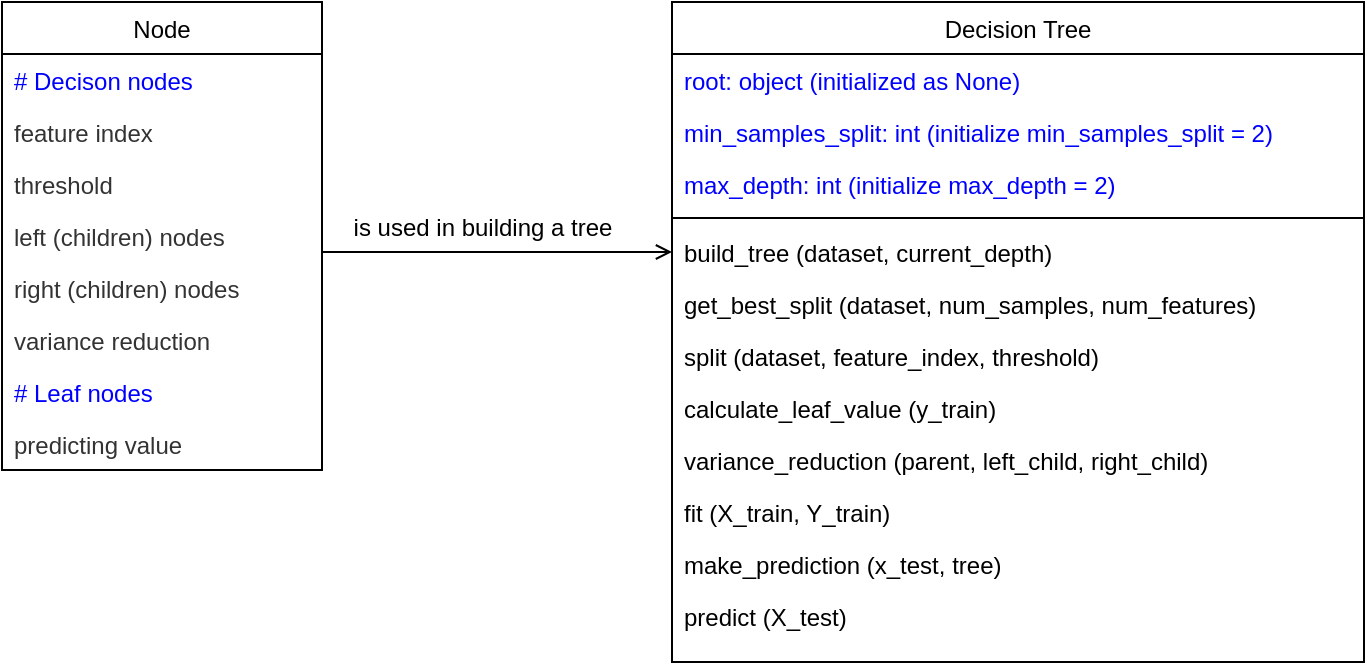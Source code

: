 <mxfile version="25.0.3" pages="9">
  <diagram id="C5RBs43oDa-KdzZeNtuy" name="Class">
    <mxGraphModel dx="2029" dy="763" grid="1" gridSize="10" guides="1" tooltips="1" connect="1" arrows="1" fold="1" page="1" pageScale="1" pageWidth="1000" pageHeight="700" math="0" shadow="0">
      <root>
        <mxCell id="WIyWlLk6GJQsqaUBKTNV-0" />
        <mxCell id="WIyWlLk6GJQsqaUBKTNV-1" parent="WIyWlLk6GJQsqaUBKTNV-0" />
        <mxCell id="zkfFHV4jXpPFQw0GAbJ--17" value="Decision Tree" style="swimlane;fontStyle=0;align=center;verticalAlign=top;childLayout=stackLayout;horizontal=1;startSize=26;horizontalStack=0;resizeParent=1;resizeLast=0;collapsible=1;marginBottom=0;rounded=0;shadow=0;strokeWidth=1;" parent="WIyWlLk6GJQsqaUBKTNV-1" vertex="1">
          <mxGeometry x="495" y="120" width="346" height="330" as="geometry">
            <mxRectangle x="550" y="140" width="160" height="26" as="alternateBounds" />
          </mxGeometry>
        </mxCell>
        <mxCell id="zkfFHV4jXpPFQw0GAbJ--18" value="root: object (initialized as None)" style="text;align=left;verticalAlign=top;spacingLeft=4;spacingRight=4;overflow=hidden;rotatable=0;points=[[0,0.5],[1,0.5]];portConstraint=eastwest;fontColor=#0000FF;" parent="zkfFHV4jXpPFQw0GAbJ--17" vertex="1">
          <mxGeometry y="26" width="346" height="26" as="geometry" />
        </mxCell>
        <mxCell id="zkfFHV4jXpPFQw0GAbJ--19" value="min_samples_split: int (initialize min_samples_split = 2)" style="text;align=left;verticalAlign=top;spacingLeft=4;spacingRight=4;overflow=hidden;rotatable=0;points=[[0,0.5],[1,0.5]];portConstraint=eastwest;rounded=0;shadow=0;html=0;fontColor=#0000FF;" parent="zkfFHV4jXpPFQw0GAbJ--17" vertex="1">
          <mxGeometry y="52" width="346" height="26" as="geometry" />
        </mxCell>
        <mxCell id="zkfFHV4jXpPFQw0GAbJ--20" value="max_depth: int (initialize max_depth = 2)" style="text;align=left;verticalAlign=top;spacingLeft=4;spacingRight=4;overflow=hidden;rotatable=0;points=[[0,0.5],[1,0.5]];portConstraint=eastwest;rounded=0;shadow=0;html=0;fontColor=#0000FF;" parent="zkfFHV4jXpPFQw0GAbJ--17" vertex="1">
          <mxGeometry y="78" width="346" height="26" as="geometry" />
        </mxCell>
        <mxCell id="zkfFHV4jXpPFQw0GAbJ--23" value="" style="line;html=1;strokeWidth=1;align=left;verticalAlign=middle;spacingTop=-1;spacingLeft=3;spacingRight=3;rotatable=0;labelPosition=right;points=[];portConstraint=eastwest;" parent="zkfFHV4jXpPFQw0GAbJ--17" vertex="1">
          <mxGeometry y="104" width="346" height="8" as="geometry" />
        </mxCell>
        <mxCell id="zkfFHV4jXpPFQw0GAbJ--24" value="build_tree (dataset, current_depth)" style="text;align=left;verticalAlign=top;spacingLeft=4;spacingRight=4;overflow=hidden;rotatable=0;points=[[0,0.5],[1,0.5]];portConstraint=eastwest;" parent="zkfFHV4jXpPFQw0GAbJ--17" vertex="1">
          <mxGeometry y="112" width="346" height="26" as="geometry" />
        </mxCell>
        <mxCell id="zkfFHV4jXpPFQw0GAbJ--25" value="get_best_split (dataset, num_samples, num_features)" style="text;align=left;verticalAlign=top;spacingLeft=4;spacingRight=4;overflow=hidden;rotatable=0;points=[[0,0.5],[1,0.5]];portConstraint=eastwest;" parent="zkfFHV4jXpPFQw0GAbJ--17" vertex="1">
          <mxGeometry y="138" width="346" height="26" as="geometry" />
        </mxCell>
        <mxCell id="6iNfXg0836lrDofYxSJm-6" value="split (dataset, feature_index, threshold)" style="text;align=left;verticalAlign=top;spacingLeft=4;spacingRight=4;overflow=hidden;rotatable=0;points=[[0,0.5],[1,0.5]];portConstraint=eastwest;" vertex="1" parent="zkfFHV4jXpPFQw0GAbJ--17">
          <mxGeometry y="164" width="346" height="26" as="geometry" />
        </mxCell>
        <mxCell id="6iNfXg0836lrDofYxSJm-8" value="calculate_leaf_value (y_train)" style="text;align=left;verticalAlign=top;spacingLeft=4;spacingRight=4;overflow=hidden;rotatable=0;points=[[0,0.5],[1,0.5]];portConstraint=eastwest;" vertex="1" parent="zkfFHV4jXpPFQw0GAbJ--17">
          <mxGeometry y="190" width="346" height="26" as="geometry" />
        </mxCell>
        <mxCell id="6iNfXg0836lrDofYxSJm-7" value="variance_reduction (parent, left_child, right_child)" style="text;align=left;verticalAlign=top;spacingLeft=4;spacingRight=4;overflow=hidden;rotatable=0;points=[[0,0.5],[1,0.5]];portConstraint=eastwest;" vertex="1" parent="zkfFHV4jXpPFQw0GAbJ--17">
          <mxGeometry y="216" width="346" height="26" as="geometry" />
        </mxCell>
        <mxCell id="6iNfXg0836lrDofYxSJm-10" value="fit (X_train, Y_train)" style="text;align=left;verticalAlign=top;spacingLeft=4;spacingRight=4;overflow=hidden;rotatable=0;points=[[0,0.5],[1,0.5]];portConstraint=eastwest;" vertex="1" parent="zkfFHV4jXpPFQw0GAbJ--17">
          <mxGeometry y="242" width="346" height="26" as="geometry" />
        </mxCell>
        <mxCell id="6iNfXg0836lrDofYxSJm-11" value="make_prediction (x_test, tree)" style="text;align=left;verticalAlign=top;spacingLeft=4;spacingRight=4;overflow=hidden;rotatable=0;points=[[0,0.5],[1,0.5]];portConstraint=eastwest;" vertex="1" parent="zkfFHV4jXpPFQw0GAbJ--17">
          <mxGeometry y="268" width="346" height="26" as="geometry" />
        </mxCell>
        <mxCell id="6iNfXg0836lrDofYxSJm-12" value="predict (X_test)" style="text;align=left;verticalAlign=top;spacingLeft=4;spacingRight=4;overflow=hidden;rotatable=0;points=[[0,0.5],[1,0.5]];portConstraint=eastwest;" vertex="1" parent="zkfFHV4jXpPFQw0GAbJ--17">
          <mxGeometry y="294" width="346" height="26" as="geometry" />
        </mxCell>
        <mxCell id="zkfFHV4jXpPFQw0GAbJ--26" value="" style="endArrow=open;shadow=0;strokeWidth=1;rounded=0;curved=0;endFill=1;edgeStyle=elbowEdgeStyle;elbow=vertical;entryX=0;entryY=0.5;entryDx=0;entryDy=0;" parent="WIyWlLk6GJQsqaUBKTNV-1" target="zkfFHV4jXpPFQw0GAbJ--24" edge="1">
          <mxGeometry x="0.5" y="41" relative="1" as="geometry">
            <mxPoint x="320" y="240" as="sourcePoint" />
            <mxPoint x="495" y="240" as="targetPoint" />
            <mxPoint x="-40" y="32" as="offset" />
            <Array as="points">
              <mxPoint x="420" y="245" />
            </Array>
          </mxGeometry>
        </mxCell>
        <mxCell id="zkfFHV4jXpPFQw0GAbJ--29" value="is used in building a tree" style="text;html=1;resizable=0;points=[];;align=center;verticalAlign=middle;labelBackgroundColor=none;rounded=0;shadow=0;strokeWidth=1;fontSize=12;" parent="zkfFHV4jXpPFQw0GAbJ--26" vertex="1" connectable="0">
          <mxGeometry x="0.5" y="49" relative="1" as="geometry">
            <mxPoint x="-50" y="37" as="offset" />
          </mxGeometry>
        </mxCell>
        <mxCell id="zkfFHV4jXpPFQw0GAbJ--0" value="Node" style="swimlane;fontStyle=0;align=center;verticalAlign=top;childLayout=stackLayout;horizontal=1;startSize=26;horizontalStack=0;resizeParent=1;resizeLast=0;collapsible=1;marginBottom=0;rounded=0;shadow=0;strokeWidth=1;" parent="WIyWlLk6GJQsqaUBKTNV-1" vertex="1">
          <mxGeometry x="160" y="120" width="160" height="234" as="geometry">
            <mxRectangle x="130" y="90" width="160" height="26" as="alternateBounds" />
          </mxGeometry>
        </mxCell>
        <mxCell id="zkfFHV4jXpPFQw0GAbJ--1" value="# Decison nodes" style="text;align=left;verticalAlign=top;spacingLeft=4;spacingRight=4;overflow=hidden;rotatable=0;points=[[0,0.5],[1,0.5]];portConstraint=eastwest;fillColor=none;strokeColor=none;fontColor=#0000FF;" parent="zkfFHV4jXpPFQw0GAbJ--0" vertex="1">
          <mxGeometry y="26" width="160" height="26" as="geometry" />
        </mxCell>
        <mxCell id="zkfFHV4jXpPFQw0GAbJ--2" value="feature index" style="text;align=left;verticalAlign=top;spacingLeft=4;spacingRight=4;overflow=hidden;rotatable=0;points=[[0,0.5],[1,0.5]];portConstraint=eastwest;rounded=0;shadow=0;html=0;fillColor=none;strokeColor=none;fontColor=#333333;" parent="zkfFHV4jXpPFQw0GAbJ--0" vertex="1">
          <mxGeometry y="52" width="160" height="26" as="geometry" />
        </mxCell>
        <mxCell id="zkfFHV4jXpPFQw0GAbJ--3" value="threshold" style="text;align=left;verticalAlign=top;spacingLeft=4;spacingRight=4;overflow=hidden;rotatable=0;points=[[0,0.5],[1,0.5]];portConstraint=eastwest;rounded=0;shadow=0;html=0;fillColor=none;strokeColor=none;fontColor=#333333;" parent="zkfFHV4jXpPFQw0GAbJ--0" vertex="1">
          <mxGeometry y="78" width="160" height="26" as="geometry" />
        </mxCell>
        <mxCell id="6iNfXg0836lrDofYxSJm-1" value="left (children) nodes" style="text;align=left;verticalAlign=top;spacingLeft=4;spacingRight=4;overflow=hidden;rotatable=0;points=[[0,0.5],[1,0.5]];portConstraint=eastwest;rounded=0;shadow=0;html=0;fillColor=none;strokeColor=none;fontColor=#333333;" vertex="1" parent="zkfFHV4jXpPFQw0GAbJ--0">
          <mxGeometry y="104" width="160" height="26" as="geometry" />
        </mxCell>
        <mxCell id="6iNfXg0836lrDofYxSJm-2" value="right (children) nodes" style="text;align=left;verticalAlign=top;spacingLeft=4;spacingRight=4;overflow=hidden;rotatable=0;points=[[0,0.5],[1,0.5]];portConstraint=eastwest;rounded=0;shadow=0;html=0;fillColor=none;strokeColor=none;fontColor=#333333;" vertex="1" parent="zkfFHV4jXpPFQw0GAbJ--0">
          <mxGeometry y="130" width="160" height="26" as="geometry" />
        </mxCell>
        <mxCell id="6iNfXg0836lrDofYxSJm-3" value="variance reduction" style="text;align=left;verticalAlign=top;spacingLeft=4;spacingRight=4;overflow=hidden;rotatable=0;points=[[0,0.5],[1,0.5]];portConstraint=eastwest;rounded=0;shadow=0;html=0;fillColor=none;strokeColor=none;fontColor=#333333;" vertex="1" parent="zkfFHV4jXpPFQw0GAbJ--0">
          <mxGeometry y="156" width="160" height="26" as="geometry" />
        </mxCell>
        <mxCell id="6iNfXg0836lrDofYxSJm-4" value="# Leaf nodes" style="text;align=left;verticalAlign=top;spacingLeft=4;spacingRight=4;overflow=hidden;rotatable=0;points=[[0,0.5],[1,0.5]];portConstraint=eastwest;fillColor=none;strokeColor=none;fontColor=#0000FF;" vertex="1" parent="zkfFHV4jXpPFQw0GAbJ--0">
          <mxGeometry y="182" width="160" height="26" as="geometry" />
        </mxCell>
        <mxCell id="6iNfXg0836lrDofYxSJm-5" value="predicting value" style="text;align=left;verticalAlign=top;spacingLeft=4;spacingRight=4;overflow=hidden;rotatable=0;points=[[0,0.5],[1,0.5]];portConstraint=eastwest;fillColor=none;strokeColor=none;fontColor=#333333;" vertex="1" parent="zkfFHV4jXpPFQw0GAbJ--0">
          <mxGeometry y="208" width="160" height="26" as="geometry" />
        </mxCell>
      </root>
    </mxGraphModel>
  </diagram>
  <diagram id="CJJZkgF_6wDFkPXx8R6v" name="build_tree">
    <mxGraphModel dx="2184" dy="1068" grid="1" gridSize="10" guides="1" tooltips="1" connect="1" arrows="1" fold="1" page="1" pageScale="1" pageWidth="1100" pageHeight="850" math="0" shadow="0">
      <root>
        <mxCell id="0" />
        <mxCell id="1" parent="0" />
      </root>
    </mxGraphModel>
  </diagram>
  <diagram id="4TWqHTQ06hDr_GuQ2tc5" name="get_best_split">
    <mxGraphModel dx="1416" dy="1068" grid="1" gridSize="10" guides="1" tooltips="1" connect="1" arrows="1" fold="1" page="1" pageScale="1" pageWidth="827" pageHeight="1169" math="0" shadow="0">
      <root>
        <mxCell id="0" />
        <mxCell id="1" parent="0" />
        <mxCell id="8rgUcsbNsbahyv0fQy1_-41" value="" style="group;fontSize=15;align=left;" vertex="1" connectable="0" parent="1">
          <mxGeometry x="20" y="10" width="802" height="1150" as="geometry" />
        </mxCell>
        <mxCell id="apeU38NQHPxxr15166M9-47" value="&lt;ul style=&quot;forced-color-adjust: none; font-family: Helvetica; font-size: 11px; font-style: normal; font-variant-ligatures: normal; font-variant-caps: normal; font-weight: 400; letter-spacing: normal; orphans: 2; text-align: left; text-indent: 0px; text-transform: none; widows: 2; word-spacing: 0px; -webkit-text-stroke-width: 0px; white-space: nowrap; background-color: rgb(251, 251, 251); text-decoration-thickness: initial; text-decoration-style: initial; text-decoration-color: initial;&quot;&gt;&lt;li style=&quot;forced-color-adjust: none;&quot;&gt;dataset&amp;nbsp;&lt;/li&gt;&lt;li style=&quot;forced-color-adjust: none;&quot;&gt;feature index&lt;/li&gt;&lt;li style=&quot;forced-color-adjust: none;&quot;&gt;threshold&lt;/li&gt;&lt;/ul&gt;" style="text;whiteSpace=wrap;html=1;fillColor=none;fontColor=#0000FF;" vertex="1" parent="8rgUcsbNsbahyv0fQy1_-41">
          <mxGeometry x="120" y="266" width="107" height="90" as="geometry" />
        </mxCell>
        <mxCell id="apeU38NQHPxxr15166M9-1" value="" style="edgeStyle=orthogonalEdgeStyle;rounded=0;orthogonalLoop=1;jettySize=auto;html=1;fontSize=18;" edge="1" parent="8rgUcsbNsbahyv0fQy1_-41" source="apeU38NQHPxxr15166M9-2" target="apeU38NQHPxxr15166M9-3">
          <mxGeometry relative="1" as="geometry" />
        </mxCell>
        <mxCell id="apeU38NQHPxxr15166M9-2" value="get_best_split" style="rounded=1;whiteSpace=wrap;html=1;fontSize=16;" vertex="1" parent="8rgUcsbNsbahyv0fQy1_-41">
          <mxGeometry x="510" width="153" height="40" as="geometry" />
        </mxCell>
        <mxCell id="apeU38NQHPxxr15166M9-3" value="&lt;ol&gt;&lt;li&gt;dataset&lt;/li&gt;&lt;li&gt;num features&lt;/li&gt;&lt;/ol&gt;" style="shape=parallelogram;html=1;strokeWidth=1;perimeter=parallelogramPerimeter;whiteSpace=wrap;rounded=1;arcSize=12;size=0.06;align=left;fontSize=16;fontColor=#0000FF;" vertex="1" parent="8rgUcsbNsbahyv0fQy1_-41">
          <mxGeometry x="499.62" y="66" width="173" height="60" as="geometry" />
        </mxCell>
        <mxCell id="apeU38NQHPxxr15166M9-10" value="&lt;font&gt;for each feature index in the &lt;font color=&quot;#0000ff&quot;&gt;dataset&lt;/font&gt;&amp;nbsp;&lt;/font&gt;" style="html=1;dashed=0;whiteSpace=wrap;shape=mxgraph.dfd.loop;fontSize=16;strokeWidth=1;" vertex="1" parent="8rgUcsbNsbahyv0fQy1_-41">
          <mxGeometry x="509.25" y="149" width="153.75" height="60" as="geometry" />
        </mxCell>
        <mxCell id="apeU38NQHPxxr15166M9-15" style="edgeStyle=orthogonalEdgeStyle;rounded=0;orthogonalLoop=1;jettySize=auto;html=1;entryX=0.5;entryY=0;entryDx=0;entryDy=0;entryPerimeter=0;fontSize=18;" edge="1" parent="8rgUcsbNsbahyv0fQy1_-41" source="apeU38NQHPxxr15166M9-3" target="apeU38NQHPxxr15166M9-10">
          <mxGeometry relative="1" as="geometry" />
        </mxCell>
        <mxCell id="apeU38NQHPxxr15166M9-16" value="End" style="rounded=1;whiteSpace=wrap;html=1;fontSize=16;" vertex="1" parent="8rgUcsbNsbahyv0fQy1_-41">
          <mxGeometry x="526.5" y="1102" width="120" height="40" as="geometry" />
        </mxCell>
        <mxCell id="apeU38NQHPxxr15166M9-18" style="edgeStyle=orthogonalEdgeStyle;rounded=0;orthogonalLoop=1;jettySize=auto;html=1;fontSize=18;entryX=0.5;entryY=0;entryDx=0;entryDy=0;" edge="1" parent="8rgUcsbNsbahyv0fQy1_-41" source="apeU38NQHPxxr15166M9-19" target="apeU38NQHPxxr15166M9-16">
          <mxGeometry relative="1" as="geometry" />
        </mxCell>
        <mxCell id="VyavFp53GEjABs1NTk9y-3" value="" style="edgeStyle=orthogonalEdgeStyle;rounded=0;orthogonalLoop=1;jettySize=auto;html=1;" edge="1" parent="8rgUcsbNsbahyv0fQy1_-41" source="apeU38NQHPxxr15166M9-19" target="apeU38NQHPxxr15166M9-16">
          <mxGeometry relative="1" as="geometry" />
        </mxCell>
        <mxCell id="apeU38NQHPxxr15166M9-19" value="&lt;span style=&quot;background-color: initial;&quot;&gt;outputs: &lt;font color=&quot;#0000ff&quot;&gt;best_spliting&lt;/font&gt;&lt;/span&gt;" style="shape=parallelogram;perimeter=parallelogramPerimeter;whiteSpace=wrap;html=1;dashed=0;fontSize=16;align=center;size=0.083;strokeWidth=1;" vertex="1" parent="8rgUcsbNsbahyv0fQy1_-41">
          <mxGeometry x="485.76" y="1030" width="201.49" height="40" as="geometry" />
        </mxCell>
        <mxCell id="8rgUcsbNsbahyv0fQy1_-4" style="edgeStyle=orthogonalEdgeStyle;rounded=0;orthogonalLoop=1;jettySize=auto;html=1;entryX=0.5;entryY=0;entryDx=0;entryDy=0;exitX=0;exitY=0.554;exitDx=0;exitDy=0;exitPerimeter=0;" edge="1" parent="8rgUcsbNsbahyv0fQy1_-41" source="apeU38NQHPxxr15166M9-22" target="apeU38NQHPxxr15166M9-26">
          <mxGeometry relative="1" as="geometry" />
        </mxCell>
        <mxCell id="apeU38NQHPxxr15166M9-22" value="&amp;nbsp; for each &lt;font color=&quot;#0000ff&quot;&gt;threshold&lt;/font&gt; value of&lt;span style=&quot;font-size: 15px;&quot;&gt;&amp;nbsp;a feature&lt;/span&gt;" style="html=1;dashed=0;whiteSpace=wrap;shape=mxgraph.dfd.loop;fontSize=16;strokeWidth=1;" vertex="1" parent="8rgUcsbNsbahyv0fQy1_-41">
          <mxGeometry x="257.37" y="242" width="222.5" height="52" as="geometry" />
        </mxCell>
        <mxCell id="apeU38NQHPxxr15166M9-24" style="edgeStyle=orthogonalEdgeStyle;rounded=0;orthogonalLoop=1;jettySize=auto;html=1;exitX=0.5;exitY=1;exitDx=0;exitDy=0;entryX=0.5;entryY=0;entryDx=0;entryDy=0;entryPerimeter=0;" edge="1" parent="8rgUcsbNsbahyv0fQy1_-41" source="apeU38NQHPxxr15166M9-23" target="apeU38NQHPxxr15166M9-22">
          <mxGeometry relative="1" as="geometry">
            <mxPoint x="341.453" y="363" as="targetPoint" />
            <mxPoint x="342.12" y="280" as="sourcePoint" />
          </mxGeometry>
        </mxCell>
        <mxCell id="apeU38NQHPxxr15166M9-25" value="" style="edgeStyle=orthogonalEdgeStyle;rounded=0;orthogonalLoop=1;jettySize=auto;html=1;fontSize=18;exitX=0.003;exitY=0.528;exitDx=0;exitDy=0;exitPerimeter=0;" edge="1" parent="8rgUcsbNsbahyv0fQy1_-41" source="apeU38NQHPxxr15166M9-10" target="apeU38NQHPxxr15166M9-23">
          <mxGeometry relative="1" as="geometry">
            <mxPoint x="560" y="188" as="sourcePoint" />
            <mxPoint x="525.57" y="308" as="targetPoint" />
          </mxGeometry>
        </mxCell>
        <mxCell id="apeU38NQHPxxr15166M9-23" value="Find all possible values of a feature in the&amp;nbsp;&lt;font color=&quot;#0000ff&quot;&gt;dataset&lt;/font&gt; to be used as&lt;font color=&quot;#0000ff&quot;&gt; the threshold &lt;/font&gt;value in splitting data" style="html=1;dashed=0;whiteSpace=wrap;fontSize=16;strokeWidth=1;" vertex="1" parent="8rgUcsbNsbahyv0fQy1_-41">
          <mxGeometry x="267.12" y="137" width="203" height="86" as="geometry" />
        </mxCell>
        <mxCell id="apeU38NQHPxxr15166M9-51" style="edgeStyle=orthogonalEdgeStyle;rounded=0;orthogonalLoop=1;jettySize=auto;html=1;exitX=0.5;exitY=1;exitDx=0;exitDy=0;entryX=0.5;entryY=0;entryDx=0;entryDy=0;" edge="1" parent="8rgUcsbNsbahyv0fQy1_-41" source="apeU38NQHPxxr15166M9-29" target="apeU38NQHPxxr15166M9-49">
          <mxGeometry relative="1" as="geometry">
            <mxPoint x="272.05" y="538" as="targetPoint" />
          </mxGeometry>
        </mxCell>
        <mxCell id="VyavFp53GEjABs1NTk9y-1" value="&lt;font color=&quot;#0000ff&quot;&gt;var: variance reduction&lt;/font&gt;" style="edgeLabel;html=1;align=center;verticalAlign=middle;resizable=0;points=[];" vertex="1" connectable="0" parent="apeU38NQHPxxr15166M9-51">
          <mxGeometry x="-0.312" y="-1" relative="1" as="geometry">
            <mxPoint x="68" y="7" as="offset" />
          </mxGeometry>
        </mxCell>
        <mxCell id="apeU38NQHPxxr15166M9-46" value="&lt;ul&gt;&lt;li&gt;&lt;font color=&quot;#0000ff&quot;&gt;dataset_left&lt;/font&gt;&lt;/li&gt;&lt;li&gt;&lt;font color=&quot;#0000ff&quot;&gt;dataset_right&lt;/font&gt;&lt;/li&gt;&lt;/ul&gt;" style="edgeLabel;html=1;align=left;verticalAlign=middle;resizable=0;points=[];labelBackgroundColor=none;" vertex="1" connectable="0" parent="8rgUcsbNsbahyv0fQy1_-41">
          <mxGeometry x="110.003" y="442.998" as="geometry">
            <mxPoint x="-2" as="offset" />
          </mxGeometry>
        </mxCell>
        <mxCell id="8rgUcsbNsbahyv0fQy1_-38" style="edgeStyle=orthogonalEdgeStyle;rounded=0;orthogonalLoop=1;jettySize=auto;html=1;exitX=0;exitY=0.5;exitDx=0;exitDy=0;entryX=0;entryY=0.5;entryDx=0;entryDy=0;" edge="1" parent="8rgUcsbNsbahyv0fQy1_-41" source="apeU38NQHPxxr15166M9-49" target="zUHdWGqaVGx9syaCzzIi-3">
          <mxGeometry relative="1" as="geometry">
            <mxPoint x="59" y="720" as="targetPoint" />
            <Array as="points">
              <mxPoint x="27" y="620" />
              <mxPoint x="27" y="720" />
            </Array>
          </mxGeometry>
        </mxCell>
        <mxCell id="8rgUcsbNsbahyv0fQy1_-39" value="True" style="edgeLabel;html=1;align=center;verticalAlign=middle;resizable=0;points=[];" vertex="1" connectable="0" parent="8rgUcsbNsbahyv0fQy1_-38">
          <mxGeometry x="-0.734" y="2" relative="1" as="geometry">
            <mxPoint x="9" y="-12" as="offset" />
          </mxGeometry>
        </mxCell>
        <mxCell id="apeU38NQHPxxr15166M9-49" value="Is the maximum&amp;nbsp;&lt;br&gt;variance reduction ?" style="shape=rhombus;html=1;dashed=0;whiteSpace=wrap;perimeter=rhombusPerimeter;fontSize=13;" vertex="1" parent="8rgUcsbNsbahyv0fQy1_-41">
          <mxGeometry x="50.5" y="575" width="160" height="90" as="geometry" />
        </mxCell>
        <mxCell id="8rgUcsbNsbahyv0fQy1_-24" style="edgeStyle=orthogonalEdgeStyle;rounded=0;orthogonalLoop=1;jettySize=auto;html=1;entryX=0.5;entryY=0;entryDx=0;entryDy=0;exitX=1;exitY=0.5;exitDx=0;exitDy=0;" edge="1" parent="8rgUcsbNsbahyv0fQy1_-41" source="zUHdWGqaVGx9syaCzzIi-3" target="8rgUcsbNsbahyv0fQy1_-23">
          <mxGeometry relative="1" as="geometry">
            <mxPoint x="250" y="720" as="sourcePoint" />
          </mxGeometry>
        </mxCell>
        <UserObject label="" link="data:page/id,TRsAXUUe3wXNCAHCbz5_" id="8rgUcsbNsbahyv0fQy1_-2">
          <mxCell style="group;fillColor=#dae8fc;strokeColor=#6c8ebf;" vertex="1" connectable="0" parent="8rgUcsbNsbahyv0fQy1_-41">
            <mxGeometry x="24.0" y="469" width="213" height="72" as="geometry" />
          </mxCell>
        </UserObject>
        <UserObject label="" link="data:page/id,TRsAXUUe3wXNCAHCbz5_" id="apeU38NQHPxxr15166M9-29">
          <mxCell style="verticalLabelPosition=bottom;verticalAlign=top;html=1;shape=process;whiteSpace=wrap;rounded=1;size=0.14;arcSize=6;strokeWidth=2;fillColor=#dae8fc;strokeColor=#6c8ebf;" vertex="1" parent="8rgUcsbNsbahyv0fQy1_-2">
            <mxGeometry width="213" height="72" as="geometry" />
          </mxCell>
        </UserObject>
        <UserObject label="compute &lt;font color=&quot;#0000ff&quot;&gt;variance reduction (var)&lt;/font&gt; using the &lt;font color=&quot;#0000ff&quot;&gt;dataset_left&lt;/font&gt; and &lt;font color=&quot;#0000ff&quot;&gt;right&lt;/font&gt;" link="data:page/id,TRsAXUUe3wXNCAHCbz5_" id="apeU38NQHPxxr15166M9-30">
          <mxCell style="text;html=1;align=center;verticalAlign=middle;whiteSpace=wrap;rounded=0;fontSize=15;" vertex="1" parent="8rgUcsbNsbahyv0fQy1_-2">
            <mxGeometry x="31.38" y="19" width="148.62" height="32" as="geometry" />
          </mxCell>
        </UserObject>
        <UserObject label="" link="data:page/id,B8xFwrr0z_gnE9rui42u" id="8rgUcsbNsbahyv0fQy1_-3">
          <mxCell style="group" vertex="1" connectable="0" parent="8rgUcsbNsbahyv0fQy1_-41">
            <mxGeometry x="20" y="349" width="254.63" height="80" as="geometry" />
          </mxCell>
        </UserObject>
        <UserObject label="" link="data:page/id,B8xFwrr0z_gnE9rui42u" id="apeU38NQHPxxr15166M9-26">
          <mxCell style="verticalLabelPosition=bottom;verticalAlign=top;html=1;shape=process;whiteSpace=wrap;rounded=1;size=0.14;arcSize=6;strokeWidth=2;fillColor=#dae8fc;strokeColor=#6c8ebf;" vertex="1" parent="8rgUcsbNsbahyv0fQy1_-3">
            <mxGeometry x="-17" y="-8" width="254.63" height="80" as="geometry" />
          </mxCell>
        </UserObject>
        <mxCell id="apeU38NQHPxxr15166M9-28" value="split dataset using &lt;br&gt;the &lt;font color=&quot;#0000ff&quot;&gt;threshold&lt;/font&gt;&amp;nbsp;" style="text;html=1;align=center;verticalAlign=middle;whiteSpace=wrap;rounded=0;fontSize=15;" vertex="1" parent="8rgUcsbNsbahyv0fQy1_-3">
          <mxGeometry x="27.37" y="14.75" width="172.63" height="34.5" as="geometry" />
        </mxCell>
        <mxCell id="8rgUcsbNsbahyv0fQy1_-5" style="edgeStyle=orthogonalEdgeStyle;rounded=0;orthogonalLoop=1;jettySize=auto;html=1;entryX=0.5;entryY=0;entryDx=0;entryDy=0;" edge="1" parent="8rgUcsbNsbahyv0fQy1_-41" source="apeU38NQHPxxr15166M9-26" target="apeU38NQHPxxr15166M9-29">
          <mxGeometry relative="1" as="geometry" />
        </mxCell>
        <mxCell id="8rgUcsbNsbahyv0fQy1_-8" style="edgeStyle=orthogonalEdgeStyle;rounded=0;orthogonalLoop=1;jettySize=auto;html=1;exitX=1;exitY=0.5;exitDx=0;exitDy=0;entryX=0.5;entryY=1;entryDx=0;entryDy=0;entryPerimeter=0;" edge="1" parent="8rgUcsbNsbahyv0fQy1_-41" source="apeU38NQHPxxr15166M9-49" target="apeU38NQHPxxr15166M9-22">
          <mxGeometry relative="1" as="geometry">
            <mxPoint x="820" y="370" as="targetPoint" />
            <Array as="points">
              <mxPoint x="211" y="620" />
              <mxPoint x="369" y="620" />
            </Array>
          </mxGeometry>
        </mxCell>
        <mxCell id="8rgUcsbNsbahyv0fQy1_-13" value="False" style="edgeLabel;html=1;align=center;verticalAlign=middle;resizable=0;points=[];" vertex="1" connectable="0" parent="8rgUcsbNsbahyv0fQy1_-8">
          <mxGeometry x="-0.919" y="1" relative="1" as="geometry">
            <mxPoint x="-3" y="-9" as="offset" />
          </mxGeometry>
        </mxCell>
        <mxCell id="8rgUcsbNsbahyv0fQy1_-30" style="edgeStyle=orthogonalEdgeStyle;rounded=0;orthogonalLoop=1;jettySize=auto;html=1;entryX=0.5;entryY=0;entryDx=0;entryDy=0;" edge="1" parent="8rgUcsbNsbahyv0fQy1_-41" target="8rgUcsbNsbahyv0fQy1_-29">
          <mxGeometry relative="1" as="geometry">
            <mxPoint x="457.39" y="885" as="sourcePoint" />
          </mxGeometry>
        </mxCell>
        <mxCell id="8rgUcsbNsbahyv0fQy1_-25" style="edgeStyle=orthogonalEdgeStyle;rounded=0;orthogonalLoop=1;jettySize=auto;html=1;exitX=0;exitY=0.5;exitDx=0;exitDy=0;entryX=0;entryY=0.5;entryDx=0;entryDy=0;" edge="1" parent="8rgUcsbNsbahyv0fQy1_-41" source="8rgUcsbNsbahyv0fQy1_-23" target="zUHdWGqaVGx9syaCzzIi-4">
          <mxGeometry relative="1" as="geometry">
            <mxPoint x="292.39" y="885" as="targetPoint" />
            <Array as="points">
              <mxPoint x="299" y="785" />
              <mxPoint x="299" y="885" />
            </Array>
          </mxGeometry>
        </mxCell>
        <mxCell id="8rgUcsbNsbahyv0fQy1_-26" value="True" style="edgeLabel;html=1;align=center;verticalAlign=middle;resizable=0;points=[];" vertex="1" connectable="0" parent="8rgUcsbNsbahyv0fQy1_-25">
          <mxGeometry x="-0.757" y="-5" relative="1" as="geometry">
            <mxPoint x="-2" y="-12" as="offset" />
          </mxGeometry>
        </mxCell>
        <mxCell id="8rgUcsbNsbahyv0fQy1_-23" value="check all posible &lt;br&gt;value?" style="shape=rhombus;html=1;dashed=0;whiteSpace=wrap;perimeter=rhombusPerimeter;fontSize=15;" vertex="1" parent="8rgUcsbNsbahyv0fQy1_-41">
          <mxGeometry x="339.62" y="740" width="160" height="90" as="geometry" />
        </mxCell>
        <mxCell id="8rgUcsbNsbahyv0fQy1_-27" style="edgeStyle=orthogonalEdgeStyle;rounded=0;orthogonalLoop=1;jettySize=auto;html=1;exitX=1;exitY=0.5;exitDx=0;exitDy=0;entryX=0.998;entryY=0.378;entryDx=0;entryDy=0;entryPerimeter=0;" edge="1" parent="8rgUcsbNsbahyv0fQy1_-41" source="8rgUcsbNsbahyv0fQy1_-23" target="apeU38NQHPxxr15166M9-22">
          <mxGeometry relative="1" as="geometry">
            <Array as="points">
              <mxPoint x="557" y="785" />
              <mxPoint x="557" y="262" />
            </Array>
          </mxGeometry>
        </mxCell>
        <mxCell id="8rgUcsbNsbahyv0fQy1_-28" value="False" style="edgeLabel;html=1;align=center;verticalAlign=middle;resizable=0;points=[];" vertex="1" connectable="0" parent="8rgUcsbNsbahyv0fQy1_-27">
          <mxGeometry x="-0.665" y="5" relative="1" as="geometry">
            <mxPoint x="-35" y="33" as="offset" />
          </mxGeometry>
        </mxCell>
        <mxCell id="VyavFp53GEjABs1NTk9y-4" style="edgeStyle=orthogonalEdgeStyle;rounded=0;orthogonalLoop=1;jettySize=auto;html=1;exitX=0;exitY=0.5;exitDx=0;exitDy=0;entryX=0;entryY=0.5;entryDx=0;entryDy=0;" edge="1" parent="8rgUcsbNsbahyv0fQy1_-41" source="8rgUcsbNsbahyv0fQy1_-29" target="apeU38NQHPxxr15166M9-19">
          <mxGeometry relative="1" as="geometry">
            <Array as="points">
              <mxPoint x="447" y="954" />
              <mxPoint x="447" y="1050" />
            </Array>
          </mxGeometry>
        </mxCell>
        <mxCell id="VyavFp53GEjABs1NTk9y-5" value="True" style="edgeLabel;html=1;align=center;verticalAlign=middle;resizable=0;points=[];fontSize=12;" vertex="1" connectable="0" parent="VyavFp53GEjABs1NTk9y-4">
          <mxGeometry x="-0.741" y="-1" relative="1" as="geometry">
            <mxPoint x="-8" y="-13" as="offset" />
          </mxGeometry>
        </mxCell>
        <mxCell id="8rgUcsbNsbahyv0fQy1_-29" value="check all features?" style="shape=rhombus;html=1;dashed=0;whiteSpace=wrap;perimeter=rhombusPerimeter;fontSize=16;" vertex="1" parent="8rgUcsbNsbahyv0fQy1_-41">
          <mxGeometry x="505.5" y="909" width="160" height="90" as="geometry" />
        </mxCell>
        <mxCell id="8rgUcsbNsbahyv0fQy1_-33" style="edgeStyle=orthogonalEdgeStyle;rounded=0;orthogonalLoop=1;jettySize=auto;html=1;entryX=1.019;entryY=0.49;entryDx=0;entryDy=0;entryPerimeter=0;exitX=1;exitY=0.5;exitDx=0;exitDy=0;" edge="1" parent="8rgUcsbNsbahyv0fQy1_-41" source="8rgUcsbNsbahyv0fQy1_-29" target="apeU38NQHPxxr15166M9-10">
          <mxGeometry relative="1" as="geometry">
            <mxPoint x="690" y="992" as="sourcePoint" />
            <mxPoint x="734.783" y="179" as="targetPoint" />
            <Array as="points">
              <mxPoint x="787" y="954" />
              <mxPoint x="787" y="178" />
            </Array>
          </mxGeometry>
        </mxCell>
        <mxCell id="8rgUcsbNsbahyv0fQy1_-40" value="False" style="edgeLabel;html=1;align=center;verticalAlign=middle;resizable=0;points=[];fontSize=12;" vertex="1" connectable="0" parent="8rgUcsbNsbahyv0fQy1_-33">
          <mxGeometry x="-0.928" y="-2" relative="1" as="geometry">
            <mxPoint x="-13" y="-16" as="offset" />
          </mxGeometry>
        </mxCell>
        <mxCell id="zUHdWGqaVGx9syaCzzIi-3" value="&lt;span style=&quot;font-size: 14px;&quot;&gt;store&amp;nbsp;&lt;/span&gt;&lt;div style=&quot;font-size: 14px;&quot;&gt;&lt;font color=&quot;#0000ff&quot;&gt;best_split&amp;nbsp;&lt;/font&gt;with highest variance reduction&lt;/div&gt;" style="html=1;dashed=0;whiteSpace=wrap;shape=partialRectangle;right=0;left=0;" vertex="1" parent="8rgUcsbNsbahyv0fQy1_-41">
          <mxGeometry x="60.5" y="690" width="150" height="60" as="geometry" />
        </mxCell>
        <mxCell id="zUHdWGqaVGx9syaCzzIi-4" value="&lt;span style=&quot;font-size: 14px;&quot;&gt;store&amp;nbsp;&lt;/span&gt;&lt;div style=&quot;font-size: 14px;&quot;&gt;&lt;font color=&quot;#0000ff&quot;&gt;best_split&amp;nbsp;&lt;/font&gt;for each feature&lt;/div&gt;" style="html=1;dashed=0;whiteSpace=wrap;shape=partialRectangle;right=0;left=0;" vertex="1" parent="8rgUcsbNsbahyv0fQy1_-41">
          <mxGeometry x="349.62" y="855" width="150" height="60" as="geometry" />
        </mxCell>
        <mxCell id="zUHdWGqaVGx9syaCzzIi-2" value="&lt;font style=&quot;background-color: initial;&quot; color=&quot;#0000ff&quot;&gt;best_split:&lt;/font&gt;&lt;span style=&quot;background-color: initial;&quot;&gt; dict&amp;nbsp;&lt;/span&gt;&lt;br&gt;&lt;span style=&quot;background-color: initial; color: rgb(0, 0, 255);&quot;&gt;1. best_split [&quot;feature_index&quot;]: int; &lt;/span&gt;&lt;span style=&quot;background-color: initial;&quot;&gt;feature index.&lt;/span&gt;&lt;br&gt;&lt;span style=&quot;background-color: initial; color: rgb(0, 0, 255);&quot;&gt;2. best_split [&quot;threshold&quot;]: float;&lt;/span&gt;&lt;span style=&quot;background-color: initial;&quot;&gt; thresholding value&amp;nbsp; associated with the best splitting.&lt;/span&gt;&lt;br&gt;&lt;span style=&quot;background-color: initial; color: rgb(0, 0, 255);&quot;&gt;3. best_split [&quot;dataset_left&quot;]: np.array;&lt;/span&gt;&lt;span style=&quot;background-color: initial;&quot;&gt;&amp;nbsp;an array of&amp;nbsp; &amp;nbsp;data samples in the left child node.&lt;/span&gt;&lt;br&gt;&lt;span style=&quot;background-color: initial; color: rgb(0, 0, 255);&quot;&gt;4. best_split [&quot;dataset_right&quot;]: np.array;&lt;/span&gt;&lt;span style=&quot;background-color: initial;&quot;&gt;&amp;nbsp;an array of data samples in the right child node&lt;/span&gt;&lt;br&gt;&lt;div&gt;&lt;span style=&quot;background-color: initial; color: rgb(0, 0, 255);&quot;&gt;5. best_split [&quot;var_red&quot;]: float;&lt;/span&gt;&lt;span style=&quot;background-color: initial;&quot;&gt;&amp;nbsp;variance reduction associated with the best splitting&lt;/span&gt;&lt;/div&gt;" style="text;html=1;align=left;verticalAlign=middle;whiteSpace=wrap;rounded=0;fontSize=10;fillColor=#f5f5f5;strokeColor=none;fontColor=#333333;" vertex="1" parent="8rgUcsbNsbahyv0fQy1_-41">
          <mxGeometry x="-7.44" y="786" width="285.88" height="140" as="geometry" />
        </mxCell>
        <mxCell id="VyavFp53GEjABs1NTk9y-6" value="" style="strokeWidth=2;html=1;shape=mxgraph.flowchart.annotation_2;align=left;labelPosition=right;pointerEvents=1;rotation=90;" vertex="1" parent="8rgUcsbNsbahyv0fQy1_-41">
          <mxGeometry x="110.5" y="640" width="50" height="290" as="geometry" />
        </mxCell>
      </root>
    </mxGraphModel>
  </diagram>
  <diagram id="B8xFwrr0z_gnE9rui42u" name="split">
    <mxGraphModel dx="1287" dy="971" grid="1" gridSize="10" guides="1" tooltips="1" connect="1" arrows="1" fold="1" page="1" pageScale="1" pageWidth="1100" pageHeight="850" math="0" shadow="0">
      <root>
        <mxCell id="0" />
        <mxCell id="1" parent="0" />
        <mxCell id="i5ZsBL4nF1HjNN1ZQowC-1" style="edgeStyle=orthogonalEdgeStyle;rounded=0;orthogonalLoop=1;jettySize=auto;html=1;entryX=0.5;entryY=0;entryDx=0;entryDy=0;" edge="1" parent="1" source="i5ZsBL4nF1HjNN1ZQowC-2" target="i5ZsBL4nF1HjNN1ZQowC-3">
          <mxGeometry relative="1" as="geometry" />
        </mxCell>
        <mxCell id="i5ZsBL4nF1HjNN1ZQowC-2" value="Split" style="rounded=1;whiteSpace=wrap;html=1;fontSize=16;" vertex="1" parent="1">
          <mxGeometry x="540" y="10" width="120" height="40" as="geometry" />
        </mxCell>
        <mxCell id="i5ZsBL4nF1HjNN1ZQowC-3" value="&lt;ol&gt;&lt;li&gt;&lt;font&gt;Feature index&lt;/font&gt;&lt;/li&gt;&lt;li&gt;&lt;font&gt;Dataset&lt;/font&gt;&lt;/li&gt;&lt;li&gt;&lt;font&gt;Threshold&lt;/font&gt;&lt;/li&gt;&lt;/ol&gt;" style="shape=parallelogram;html=1;strokeWidth=1;perimeter=parallelogramPerimeter;whiteSpace=wrap;rounded=1;arcSize=12;size=0.06;align=left;fontSize=16;fontColor=#0000FF;" vertex="1" parent="1">
          <mxGeometry x="508.5" y="90" width="183" height="90" as="geometry" />
        </mxCell>
        <mxCell id="i5ZsBL4nF1HjNN1ZQowC-4" style="edgeStyle=orthogonalEdgeStyle;rounded=0;orthogonalLoop=1;jettySize=auto;html=1;entryX=0.5;entryY=0;entryDx=0;entryDy=0;exitX=1;exitY=0.5;exitDx=0;exitDy=0;" edge="1" parent="1" source="i5ZsBL4nF1HjNN1ZQowC-8" target="FgaGlR_ZBRU-hrvW6Spn-7">
          <mxGeometry relative="1" as="geometry">
            <mxPoint x="551.75" y="407.0" as="targetPoint" />
          </mxGeometry>
        </mxCell>
        <mxCell id="i5ZsBL4nF1HjNN1ZQowC-5" value="False" style="edgeLabel;html=1;align=center;verticalAlign=middle;resizable=0;points=[];fontSize=16;" vertex="1" connectable="0" parent="i5ZsBL4nF1HjNN1ZQowC-4">
          <mxGeometry x="-0.355" y="-4" relative="1" as="geometry">
            <mxPoint x="-10" y="-19" as="offset" />
          </mxGeometry>
        </mxCell>
        <mxCell id="FgaGlR_ZBRU-hrvW6Spn-6" style="edgeStyle=orthogonalEdgeStyle;rounded=0;orthogonalLoop=1;jettySize=auto;html=1;exitX=0;exitY=0.5;exitDx=0;exitDy=0;entryX=0.5;entryY=0;entryDx=0;entryDy=0;" edge="1" parent="1" source="i5ZsBL4nF1HjNN1ZQowC-8" target="FgaGlR_ZBRU-hrvW6Spn-3">
          <mxGeometry relative="1" as="geometry" />
        </mxCell>
        <mxCell id="eXTHluUTqRwXUnfClTDc-1" value="True" style="edgeLabel;html=1;align=center;verticalAlign=middle;resizable=0;points=[];fontSize=15;" vertex="1" connectable="0" parent="FgaGlR_ZBRU-hrvW6Spn-6">
          <mxGeometry x="-0.411" y="-3" relative="1" as="geometry">
            <mxPoint x="-1" y="-14" as="offset" />
          </mxGeometry>
        </mxCell>
        <mxCell id="i5ZsBL4nF1HjNN1ZQowC-8" value="If a data sample&amp;nbsp;&amp;lt;= &lt;font color=&quot;#3333ff&quot;&gt;Threshold&lt;/font&gt;" style="shape=rhombus;html=1;dashed=0;whiteSpace=wrap;perimeter=rhombusPerimeter;fontSize=16;" vertex="1" parent="1">
          <mxGeometry x="283" y="282" width="238" height="110" as="geometry" />
        </mxCell>
        <mxCell id="i5ZsBL4nF1HjNN1ZQowC-9" style="edgeStyle=orthogonalEdgeStyle;rounded=0;orthogonalLoop=1;jettySize=auto;html=1;exitX=0.004;exitY=0.473;exitDx=0;exitDy=0;exitPerimeter=0;entryX=0.5;entryY=0;entryDx=0;entryDy=0;fontSize=16;" edge="1" parent="1" source="i5ZsBL4nF1HjNN1ZQowC-10" target="i5ZsBL4nF1HjNN1ZQowC-8">
          <mxGeometry relative="1" as="geometry" />
        </mxCell>
        <mxCell id="i5ZsBL4nF1HjNN1ZQowC-10" value="For all data samples in &lt;font color=&quot;#0000ff&quot;&gt;dataset&lt;/font&gt;&amp;nbsp;at &lt;font color=&quot;#0000ff&quot;&gt;feature index&lt;/font&gt;" style="html=1;dashed=0;whiteSpace=wrap;shape=mxgraph.dfd.loop;fontSize=16;" vertex="1" parent="1">
          <mxGeometry x="496.5" y="220" width="207" height="50" as="geometry" />
        </mxCell>
        <mxCell id="i5ZsBL4nF1HjNN1ZQowC-11" style="edgeStyle=orthogonalEdgeStyle;rounded=0;orthogonalLoop=1;jettySize=auto;html=1;entryX=0.5;entryY=0;entryDx=0;entryDy=0;entryPerimeter=0;fontSize=16;" edge="1" parent="1" source="i5ZsBL4nF1HjNN1ZQowC-3" target="i5ZsBL4nF1HjNN1ZQowC-10">
          <mxGeometry relative="1" as="geometry" />
        </mxCell>
        <mxCell id="i5ZsBL4nF1HjNN1ZQowC-12" value="End" style="rounded=1;whiteSpace=wrap;html=1;fontSize=16;" vertex="1" parent="1">
          <mxGeometry x="539.5" y="800" width="120" height="40" as="geometry" />
        </mxCell>
        <mxCell id="i5ZsBL4nF1HjNN1ZQowC-13" style="edgeStyle=orthogonalEdgeStyle;rounded=0;orthogonalLoop=1;jettySize=auto;html=1;fontSize=16;" edge="1" parent="1" source="i5ZsBL4nF1HjNN1ZQowC-14" target="i5ZsBL4nF1HjNN1ZQowC-12">
          <mxGeometry relative="1" as="geometry" />
        </mxCell>
        <mxCell id="i5ZsBL4nF1HjNN1ZQowC-14" value="&lt;span style=&quot;background-color: initial;&quot;&gt;Outputs:&lt;/span&gt;&lt;br&gt;&lt;span style=&quot;background-color: initial;&quot;&gt;1. &lt;font color=&quot;#0000ff&quot;&gt;dataset_left&lt;/font&gt;: np.array; an array of data samples in&amp;nbsp;the right child node&lt;/span&gt;&lt;br&gt;&lt;div&gt;2.&amp;nbsp;&lt;span style=&quot;background-color: initial;&quot;&gt;&lt;font color=&quot;#0000ff&quot;&gt;dataset_right&lt;/font&gt;:&lt;/span&gt;&lt;span style=&quot;background-color: initial;&quot;&gt;&amp;nbsp;&lt;/span&gt;&lt;span style=&quot;background-color: initial;&quot;&gt;np.&lt;/span&gt;&lt;span style=&quot;background-color: initial;&quot;&gt;array; an array of data samples in&amp;nbsp;&lt;/span&gt;&lt;span style=&quot;background-color: initial;&quot;&gt;the left child node&lt;/span&gt;&lt;/div&gt;" style="shape=parallelogram;perimeter=parallelogramPerimeter;whiteSpace=wrap;html=1;dashed=0;fontSize=16;align=center;size=0.021;" vertex="1" parent="1">
          <mxGeometry x="404.1" y="670" width="390.81" height="108" as="geometry" />
        </mxCell>
        <mxCell id="i5ZsBL4nF1HjNN1ZQowC-17" style="edgeStyle=orthogonalEdgeStyle;rounded=0;orthogonalLoop=1;jettySize=auto;html=1;entryX=0.5;entryY=0;entryDx=0;entryDy=0;fontSize=16;exitX=0.5;exitY=1;exitDx=0;exitDy=0;" edge="1" parent="1" source="FgaGlR_ZBRU-hrvW6Spn-7" target="i5ZsBL4nF1HjNN1ZQowC-21">
          <mxGeometry relative="1" as="geometry">
            <mxPoint x="666.5" y="437.0" as="sourcePoint" />
          </mxGeometry>
        </mxCell>
        <mxCell id="i5ZsBL4nF1HjNN1ZQowC-21" value="check all &lt;br&gt;data samples ?" style="shape=rhombus;html=1;dashed=0;whiteSpace=wrap;perimeter=rhombusPerimeter;fontSize=16;" vertex="1" parent="1">
          <mxGeometry x="499.5" y="562" width="200" height="90" as="geometry" />
        </mxCell>
        <mxCell id="i5ZsBL4nF1HjNN1ZQowC-22" style="edgeStyle=orthogonalEdgeStyle;rounded=0;orthogonalLoop=1;jettySize=auto;html=1;entryX=0.993;entryY=0.467;entryDx=0;entryDy=0;entryPerimeter=0;fontSize=16;" edge="1" parent="1" source="i5ZsBL4nF1HjNN1ZQowC-21" target="i5ZsBL4nF1HjNN1ZQowC-10">
          <mxGeometry relative="1" as="geometry">
            <Array as="points">
              <mxPoint x="850" y="607" />
              <mxPoint x="850" y="243" />
            </Array>
          </mxGeometry>
        </mxCell>
        <mxCell id="i5ZsBL4nF1HjNN1ZQowC-23" value="False" style="edgeLabel;html=1;align=center;verticalAlign=middle;resizable=0;points=[];fontSize=16;" vertex="1" connectable="0" parent="i5ZsBL4nF1HjNN1ZQowC-22">
          <mxGeometry x="-0.923" y="-5" relative="1" as="geometry">
            <mxPoint x="6" y="-22" as="offset" />
          </mxGeometry>
        </mxCell>
        <mxCell id="FgaGlR_ZBRU-hrvW6Spn-1" style="edgeStyle=orthogonalEdgeStyle;rounded=0;orthogonalLoop=1;jettySize=auto;html=1;exitX=0;exitY=0.5;exitDx=0;exitDy=0;entryX=0;entryY=0.5;entryDx=0;entryDy=0;" edge="1" parent="1" source="i5ZsBL4nF1HjNN1ZQowC-21" target="i5ZsBL4nF1HjNN1ZQowC-14">
          <mxGeometry relative="1" as="geometry">
            <Array as="points">
              <mxPoint x="370" y="607" />
              <mxPoint x="370" y="724" />
            </Array>
          </mxGeometry>
        </mxCell>
        <mxCell id="FgaGlR_ZBRU-hrvW6Spn-2" value="True" style="edgeLabel;html=1;align=center;verticalAlign=middle;resizable=0;points=[];fontSize=16;" vertex="1" connectable="0" parent="FgaGlR_ZBRU-hrvW6Spn-1">
          <mxGeometry x="-0.608" y="2" relative="1" as="geometry">
            <mxPoint x="19" y="-19" as="offset" />
          </mxGeometry>
        </mxCell>
        <mxCell id="FgaGlR_ZBRU-hrvW6Spn-8" style="edgeStyle=orthogonalEdgeStyle;rounded=0;orthogonalLoop=1;jettySize=auto;html=1;exitX=0.5;exitY=1;exitDx=0;exitDy=0;entryX=0.5;entryY=0;entryDx=0;entryDy=0;" edge="1" parent="1" source="FgaGlR_ZBRU-hrvW6Spn-3" target="i5ZsBL4nF1HjNN1ZQowC-21">
          <mxGeometry relative="1" as="geometry">
            <Array as="points">
              <mxPoint x="235" y="508" />
              <mxPoint x="599" y="508" />
            </Array>
          </mxGeometry>
        </mxCell>
        <mxCell id="FgaGlR_ZBRU-hrvW6Spn-3" value="&lt;span style=&quot;font-size: 16px; text-align: left;&quot;&gt;store the data sample in left child node&lt;/span&gt;" style="html=1;dashed=0;whiteSpace=wrap;shape=partialRectangle;right=0;left=0;" vertex="1" parent="1">
          <mxGeometry x="150" y="397" width="170" height="57" as="geometry" />
        </mxCell>
        <mxCell id="FgaGlR_ZBRU-hrvW6Spn-7" value="&lt;span style=&quot;font-size: 16px; text-align: left;&quot;&gt;store the data sample in right child node&lt;/span&gt;" style="html=1;dashed=0;whiteSpace=wrap;shape=partialRectangle;right=0;left=0;" vertex="1" parent="1">
          <mxGeometry x="514.5" y="397" width="170" height="57" as="geometry" />
        </mxCell>
      </root>
    </mxGraphModel>
  </diagram>
  <diagram id="JQUMznz98fuhWojNFt71" name="calculate_leaf_value">
    <mxGraphModel dx="950" dy="464" grid="1" gridSize="10" guides="1" tooltips="1" connect="1" arrows="1" fold="1" page="1" pageScale="1" pageWidth="1100" pageHeight="850" math="0" shadow="0">
      <root>
        <mxCell id="0" />
        <mxCell id="1" parent="0" />
        <mxCell id="R8fBRa1v_3sKa2H3fj1P-1" style="edgeStyle=orthogonalEdgeStyle;rounded=0;orthogonalLoop=1;jettySize=auto;html=1;entryX=0.5;entryY=0;entryDx=0;entryDy=0;fontSize=16;" edge="1" parent="1" source="R8fBRa1v_3sKa2H3fj1P-2" target="R8fBRa1v_3sKa2H3fj1P-3">
          <mxGeometry relative="1" as="geometry" />
        </mxCell>
        <mxCell id="R8fBRa1v_3sKa2H3fj1P-2" value="calculate_leaf_value" style="rounded=1;whiteSpace=wrap;html=1;fontSize=16;" vertex="1" parent="1">
          <mxGeometry x="455" y="130" width="170" height="40" as="geometry" />
        </mxCell>
        <mxCell id="R8fBRa1v_3sKa2H3fj1P-25" style="edgeStyle=orthogonalEdgeStyle;rounded=0;orthogonalLoop=1;jettySize=auto;html=1;entryX=0.5;entryY=0;entryDx=0;entryDy=0;fontSize=16;" edge="1" parent="1" source="R8fBRa1v_3sKa2H3fj1P-3" target="R8fBRa1v_3sKa2H3fj1P-24">
          <mxGeometry relative="1" as="geometry" />
        </mxCell>
        <mxCell id="R8fBRa1v_3sKa2H3fj1P-3" value="&lt;span style=&quot;background-color: initial;&quot;&gt;y_train&lt;/span&gt;" style="shape=parallelogram;html=1;strokeWidth=1;perimeter=parallelogramPerimeter;whiteSpace=wrap;rounded=1;arcSize=12;size=0.06;align=center;fontSize=16;fontColor=#0000FF;" vertex="1" parent="1">
          <mxGeometry x="490" y="210" width="101.5" height="40" as="geometry" />
        </mxCell>
        <mxCell id="R8fBRa1v_3sKa2H3fj1P-12" value="End" style="rounded=1;whiteSpace=wrap;html=1;fontSize=16;" vertex="1" parent="1">
          <mxGeometry x="480" y="530" width="120" height="40" as="geometry" />
        </mxCell>
        <mxCell id="R8fBRa1v_3sKa2H3fj1P-13" style="edgeStyle=orthogonalEdgeStyle;rounded=0;orthogonalLoop=1;jettySize=auto;html=1;fontSize=16;" edge="1" parent="1" source="R8fBRa1v_3sKa2H3fj1P-14" target="R8fBRa1v_3sKa2H3fj1P-12">
          <mxGeometry relative="1" as="geometry" />
        </mxCell>
        <mxCell id="R8fBRa1v_3sKa2H3fj1P-14" value="&lt;span style=&quot;background-color: initial;&quot;&gt;Outputs:&lt;/span&gt;&lt;br&gt;&lt;font color=&quot;#0000ff&quot;&gt;val: float&lt;/font&gt;; mean of y_train" style="shape=parallelogram;perimeter=parallelogramPerimeter;whiteSpace=wrap;html=1;dashed=0;fontSize=16;align=center;size=0.083;" vertex="1" parent="1">
          <mxGeometry x="400" y="420" width="280" height="60" as="geometry" />
        </mxCell>
        <mxCell id="R8fBRa1v_3sKa2H3fj1P-26" style="edgeStyle=orthogonalEdgeStyle;rounded=0;orthogonalLoop=1;jettySize=auto;html=1;entryX=0.5;entryY=0;entryDx=0;entryDy=0;fontSize=16;" edge="1" parent="1" source="R8fBRa1v_3sKa2H3fj1P-24" target="R8fBRa1v_3sKa2H3fj1P-14">
          <mxGeometry relative="1" as="geometry" />
        </mxCell>
        <mxCell id="R8fBRa1v_3sKa2H3fj1P-24" value="mean(&lt;font color=&quot;#0000ff&quot;&gt;y_train&lt;/font&gt;)" style="html=1;dashed=0;whiteSpace=wrap;fontSize=16;" vertex="1" parent="1">
          <mxGeometry x="457.87" y="296" width="165.75" height="80" as="geometry" />
        </mxCell>
      </root>
    </mxGraphModel>
  </diagram>
  <diagram id="TRsAXUUe3wXNCAHCbz5_" name="variance_reduction">
    <mxGraphModel dx="1287" dy="971" grid="1" gridSize="10" guides="1" tooltips="1" connect="1" arrows="1" fold="1" page="1" pageScale="1" pageWidth="1100" pageHeight="850" math="0" shadow="0">
      <root>
        <mxCell id="0" />
        <mxCell id="1" parent="0" />
        <mxCell id="UP9mixVANPi-5oAV4AhA-1" style="edgeStyle=orthogonalEdgeStyle;rounded=0;orthogonalLoop=1;jettySize=auto;html=1;entryX=0.5;entryY=0;entryDx=0;entryDy=0;" edge="1" parent="1" source="UP9mixVANPi-5oAV4AhA-2" target="UP9mixVANPi-5oAV4AhA-3">
          <mxGeometry relative="1" as="geometry" />
        </mxCell>
        <mxCell id="UP9mixVANPi-5oAV4AhA-2" value="variance_reduction" style="rounded=1;whiteSpace=wrap;html=1;fontSize=16;" vertex="1" parent="1">
          <mxGeometry x="465" y="70" width="190" height="40" as="geometry" />
        </mxCell>
        <mxCell id="UP9mixVANPi-5oAV4AhA-3" value="&lt;ol&gt;&lt;li&gt;&lt;span style=&quot;background-color: initial;&quot;&gt;left_child&lt;/span&gt;&lt;/li&gt;&lt;li&gt;&lt;span style=&quot;background-color: initial;&quot;&gt;right_child&lt;/span&gt;&lt;/li&gt;&lt;li&gt;&lt;span style=&quot;background-color: initial;&quot;&gt;parent&lt;/span&gt;&lt;/li&gt;&lt;/ol&gt;" style="shape=parallelogram;html=1;strokeWidth=1;perimeter=parallelogramPerimeter;whiteSpace=wrap;rounded=1;arcSize=12;size=0.06;align=left;fontSize=16;fontColor=#0000FF;" vertex="1" parent="1">
          <mxGeometry x="468.5" y="150" width="183" height="90" as="geometry" />
        </mxCell>
        <mxCell id="UP9mixVANPi-5oAV4AhA-11" style="edgeStyle=orthogonalEdgeStyle;rounded=0;orthogonalLoop=1;jettySize=auto;html=1;entryX=0.5;entryY=0;entryDx=0;entryDy=0;entryPerimeter=0;fontSize=16;" edge="1" parent="1" source="UP9mixVANPi-5oAV4AhA-3">
          <mxGeometry relative="1" as="geometry">
            <mxPoint x="560" y="280" as="targetPoint" />
          </mxGeometry>
        </mxCell>
        <mxCell id="UP9mixVANPi-5oAV4AhA-12" value="End" style="rounded=1;whiteSpace=wrap;html=1;fontSize=16;" vertex="1" parent="1">
          <mxGeometry x="500" y="680" width="120" height="40" as="geometry" />
        </mxCell>
        <mxCell id="UP9mixVANPi-5oAV4AhA-13" style="edgeStyle=orthogonalEdgeStyle;rounded=0;orthogonalLoop=1;jettySize=auto;html=1;fontSize=16;" edge="1" parent="1" source="UP9mixVANPi-5oAV4AhA-14" target="UP9mixVANPi-5oAV4AhA-12">
          <mxGeometry relative="1" as="geometry" />
        </mxCell>
        <mxCell id="UP9mixVANPi-5oAV4AhA-14" value="&lt;span style=&quot;background-color: initial;&quot;&gt;Output: &lt;font color=&quot;#0000ff&quot;&gt;reduction:&lt;/font&gt; float; variance reduction&amp;nbsp;&lt;br&gt;&lt;/span&gt;" style="shape=parallelogram;perimeter=parallelogramPerimeter;whiteSpace=wrap;html=1;dashed=0;fontSize=16;align=center;size=0.083;" vertex="1" parent="1">
          <mxGeometry x="390" y="570" width="340" height="60" as="geometry" />
        </mxCell>
        <mxCell id="1Qtr_ZwGxgpmvgUlEwk1-3" style="edgeStyle=orthogonalEdgeStyle;rounded=0;orthogonalLoop=1;jettySize=auto;html=1;exitX=0.5;exitY=1;exitDx=0;exitDy=0;entryX=0.5;entryY=0;entryDx=0;entryDy=0;" edge="1" parent="1" source="1Qtr_ZwGxgpmvgUlEwk1-1" target="1Qtr_ZwGxgpmvgUlEwk1-2">
          <mxGeometry relative="1" as="geometry" />
        </mxCell>
        <mxCell id="1Qtr_ZwGxgpmvgUlEwk1-1" value="weight_l = len(left_child) / len(parents)&lt;div&gt;weight_r =&amp;nbsp;&lt;span style=&quot;background-color: initial;&quot;&gt;len(right_child) / len(parents&lt;/span&gt;&lt;span style=&quot;background-color: initial;&quot;&gt;)&lt;/span&gt;&lt;/div&gt;" style="html=1;dashed=0;whiteSpace=wrap;fontSize=16;" vertex="1" parent="1">
          <mxGeometry x="394.25" y="280" width="331.5" height="80" as="geometry" />
        </mxCell>
        <mxCell id="1Qtr_ZwGxgpmvgUlEwk1-4" style="edgeStyle=orthogonalEdgeStyle;rounded=0;orthogonalLoop=1;jettySize=auto;html=1;entryX=0.5;entryY=0;entryDx=0;entryDy=0;" edge="1" parent="1" source="1Qtr_ZwGxgpmvgUlEwk1-2" target="UP9mixVANPi-5oAV4AhA-14">
          <mxGeometry relative="1" as="geometry" />
        </mxCell>
        <mxCell id="1Qtr_ZwGxgpmvgUlEwk1-2" value="reduction = np.var(parent) - (weight_l * np.var(left_child) + weight_r np.var(right_child) )" style="html=1;dashed=0;whiteSpace=wrap;fontSize=16;" vertex="1" parent="1">
          <mxGeometry x="200" y="415" width="720" height="90" as="geometry" />
        </mxCell>
      </root>
    </mxGraphModel>
  </diagram>
  <diagram id="mSjDPchJzTW69cOcng_e" name="fit">
    <mxGraphModel dx="1503" dy="890" grid="1" gridSize="10" guides="1" tooltips="1" connect="1" arrows="1" fold="1" page="1" pageScale="1" pageWidth="1100" pageHeight="850" math="0" shadow="0">
      <root>
        <mxCell id="0" />
        <mxCell id="1" parent="0" />
        <mxCell id="52mPNSUIaN0hlws8aGTC-1" style="edgeStyle=orthogonalEdgeStyle;rounded=0;orthogonalLoop=1;jettySize=auto;html=1;entryX=0.5;entryY=0;entryDx=0;entryDy=0;fontSize=16;" edge="1" parent="1" source="52mPNSUIaN0hlws8aGTC-2" target="52mPNSUIaN0hlws8aGTC-4">
          <mxGeometry relative="1" as="geometry" />
        </mxCell>
        <mxCell id="52mPNSUIaN0hlws8aGTC-2" value="fit" style="rounded=1;whiteSpace=wrap;html=1;fontSize=16;" vertex="1" parent="1">
          <mxGeometry x="233.25" y="130" width="170" height="40" as="geometry" />
        </mxCell>
        <mxCell id="52mPNSUIaN0hlws8aGTC-3" style="edgeStyle=orthogonalEdgeStyle;rounded=0;orthogonalLoop=1;jettySize=auto;html=1;entryX=0.5;entryY=0;entryDx=0;entryDy=0;fontSize=16;" edge="1" parent="1" source="52mPNSUIaN0hlws8aGTC-4" target="52mPNSUIaN0hlws8aGTC-9">
          <mxGeometry relative="1" as="geometry" />
        </mxCell>
        <mxCell id="52mPNSUIaN0hlws8aGTC-4" value="&lt;div&gt;&lt;span style=&quot;background-color: initial;&quot;&gt;1. X_train&lt;/span&gt;&lt;/div&gt;&lt;span style=&quot;background-color: initial;&quot;&gt;2. Y_train&lt;/span&gt;" style="shape=parallelogram;html=1;strokeWidth=1;perimeter=parallelogramPerimeter;whiteSpace=wrap;rounded=1;arcSize=12;size=0.06;align=center;fontSize=16;fontColor=#0000FF;" vertex="1" parent="1">
          <mxGeometry x="268.25" y="210" width="101.5" height="50" as="geometry" />
        </mxCell>
        <mxCell id="52mPNSUIaN0hlws8aGTC-5" value="End" style="rounded=1;whiteSpace=wrap;html=1;fontSize=16;" vertex="1" parent="1">
          <mxGeometry x="259" y="620" width="120" height="40" as="geometry" />
        </mxCell>
        <mxCell id="CURHtZ05mkJwFWTP-j3g-3" style="edgeStyle=orthogonalEdgeStyle;rounded=0;orthogonalLoop=1;jettySize=auto;html=1;entryX=0.5;entryY=0;entryDx=0;entryDy=0;" edge="1" parent="1" source="52mPNSUIaN0hlws8aGTC-9" target="CURHtZ05mkJwFWTP-j3g-1">
          <mxGeometry relative="1" as="geometry" />
        </mxCell>
        <mxCell id="52mPNSUIaN0hlws8aGTC-9" value="&lt;div&gt;dataset = np.concatenate((&lt;font color=&quot;#0000ff&quot;&gt;X_train&lt;/font&gt;, &lt;font color=&quot;#0000ff&quot;&gt;Y_train&lt;/font&gt;), axis=1)&lt;/div&gt;" style="html=1;dashed=0;whiteSpace=wrap;fontSize=16;" vertex="1" parent="1">
          <mxGeometry x="184.84" y="296" width="266.81" height="80" as="geometry" />
        </mxCell>
        <mxCell id="CURHtZ05mkJwFWTP-j3g-4" style="edgeStyle=orthogonalEdgeStyle;rounded=0;orthogonalLoop=1;jettySize=auto;html=1;" edge="1" parent="1" source="CURHtZ05mkJwFWTP-j3g-1" target="52mPNSUIaN0hlws8aGTC-5">
          <mxGeometry relative="1" as="geometry" />
        </mxCell>
        <mxCell id="_jp6YmafVwJcilYFLa-y-14" style="edgeStyle=orthogonalEdgeStyle;rounded=0;orthogonalLoop=1;jettySize=auto;html=1;entryX=0;entryY=0.5;entryDx=0;entryDy=0;" edge="1" parent="1" source="CURHtZ05mkJwFWTP-j3g-1" target="_jp6YmafVwJcilYFLa-y-2">
          <mxGeometry relative="1" as="geometry">
            <Array as="points">
              <mxPoint x="650" y="490" />
            </Array>
          </mxGeometry>
        </mxCell>
        <UserObject label="" link="data:page/id,CJJZkgF_6wDFkPXx8R6v" id="CURHtZ05mkJwFWTP-j3g-1">
          <mxCell style="verticalLabelPosition=bottom;verticalAlign=top;html=1;shape=process;whiteSpace=wrap;rounded=1;size=0.14;arcSize=6;strokeWidth=2;fillColor=#dae8fc;strokeColor=#6c8ebf;" vertex="1" parent="1">
            <mxGeometry x="150" y="420" width="336.49" height="140" as="geometry" />
          </mxCell>
        </UserObject>
        <mxCell id="uOTQg4TkRKsMExRofhQy-1" value="" style="edgeStyle=orthogonalEdgeStyle;rounded=0;orthogonalLoop=1;jettySize=auto;html=1;" edge="1" parent="1" target="52mPNSUIaN0hlws8aGTC-5">
          <mxGeometry relative="1" as="geometry">
            <mxPoint x="319.25" y="560" as="sourcePoint" />
          </mxGeometry>
        </mxCell>
        <mxCell id="8OoM-pEDo72Vp5HVyJ2O-1" value="&lt;font color=&quot;#0000ff&quot;&gt;self.root&lt;/font&gt; = build_tree(&lt;font color=&quot;#0000ff&quot;&gt;dataset&lt;/font&gt;)" style="text;html=1;align=center;verticalAlign=middle;whiteSpace=wrap;rounded=0;fontSize=16;" vertex="1" parent="1">
          <mxGeometry x="208.24" y="475" width="220" height="30" as="geometry" />
        </mxCell>
        <mxCell id="_jp6YmafVwJcilYFLa-y-1" value="Decision Tree" style="swimlane;fontStyle=0;align=center;verticalAlign=top;childLayout=stackLayout;horizontal=1;startSize=26;horizontalStack=0;resizeParent=1;resizeLast=0;collapsible=1;marginBottom=0;rounded=0;shadow=0;strokeWidth=1;" vertex="1" parent="1">
          <mxGeometry x="670" y="451" width="346" height="120" as="geometry">
            <mxRectangle x="630" y="270" width="160" height="26" as="alternateBounds" />
          </mxGeometry>
        </mxCell>
        <mxCell id="_jp6YmafVwJcilYFLa-y-2" value="root: class node" style="text;align=left;verticalAlign=top;spacingLeft=4;spacingRight=4;overflow=hidden;rotatable=0;points=[[0,0.5],[1,0.5]];portConstraint=eastwest;fontColor=#0000FF;" vertex="1" parent="_jp6YmafVwJcilYFLa-y-1">
          <mxGeometry y="26" width="346" height="26" as="geometry" />
        </mxCell>
        <mxCell id="_jp6YmafVwJcilYFLa-y-3" value="min_samples_split: int (initialize min_samples_split = 2)" style="text;align=left;verticalAlign=top;spacingLeft=4;spacingRight=4;overflow=hidden;rotatable=0;points=[[0,0.5],[1,0.5]];portConstraint=eastwest;rounded=0;shadow=0;html=0;fontColor=#0000FF;" vertex="1" parent="_jp6YmafVwJcilYFLa-y-1">
          <mxGeometry y="52" width="346" height="26" as="geometry" />
        </mxCell>
        <mxCell id="_jp6YmafVwJcilYFLa-y-4" value="max_depth: int (initialize max_depth = 2)" style="text;align=left;verticalAlign=top;spacingLeft=4;spacingRight=4;overflow=hidden;rotatable=0;points=[[0,0.5],[1,0.5]];portConstraint=eastwest;rounded=0;shadow=0;html=0;fontColor=#0000FF;" vertex="1" parent="_jp6YmafVwJcilYFLa-y-1">
          <mxGeometry y="78" width="346" height="26" as="geometry" />
        </mxCell>
        <mxCell id="_jp6YmafVwJcilYFLa-y-5" value="" style="line;html=1;strokeWidth=1;align=left;verticalAlign=middle;spacingTop=-1;spacingLeft=3;spacingRight=3;rotatable=0;labelPosition=right;points=[];portConstraint=eastwest;" vertex="1" parent="_jp6YmafVwJcilYFLa-y-1">
          <mxGeometry y="104" width="346" height="8" as="geometry" />
        </mxCell>
      </root>
    </mxGraphModel>
  </diagram>
  <diagram id="RoxqvxVGdssPIyHRh9Ie" name="make_prediction">
    <mxGraphModel dx="2582" dy="971" grid="1" gridSize="10" guides="1" tooltips="1" connect="1" arrows="1" fold="1" page="1" pageScale="1" pageWidth="1000" pageHeight="700" math="0" shadow="0">
      <root>
        <mxCell id="0" />
        <mxCell id="1" parent="0" />
        <mxCell id="ei1dqGWcDJPZf9TsmXg9-1" style="edgeStyle=orthogonalEdgeStyle;rounded=0;orthogonalLoop=1;jettySize=auto;html=1;entryX=0.5;entryY=0;entryDx=0;entryDy=0;fontSize=15;" edge="1" parent="1" source="ei1dqGWcDJPZf9TsmXg9-2" target="ei1dqGWcDJPZf9TsmXg9-3">
          <mxGeometry relative="1" as="geometry" />
        </mxCell>
        <mxCell id="ei1dqGWcDJPZf9TsmXg9-2" value="make_prediction" style="rounded=1;whiteSpace=wrap;html=1;fontSize=15;" vertex="1" parent="1">
          <mxGeometry x="435" y="6" width="170" height="40" as="geometry" />
        </mxCell>
        <mxCell id="ei1dqGWcDJPZf9TsmXg9-3" value="1. x&lt;div&gt;2. root&lt;/div&gt;" style="shape=parallelogram;html=1;strokeWidth=1;perimeter=parallelogramPerimeter;whiteSpace=wrap;rounded=1;arcSize=12;size=0.06;align=center;fontSize=15;fontColor=#0000FF;" vertex="1" parent="1">
          <mxGeometry x="469.25" y="70" width="101.5" height="50" as="geometry" />
        </mxCell>
        <mxCell id="ei1dqGWcDJPZf9TsmXg9-4" value="End" style="rounded=1;whiteSpace=wrap;html=1;fontSize=15;" vertex="1" parent="1">
          <mxGeometry x="470.24" y="648" width="120" height="40" as="geometry" />
        </mxCell>
        <mxCell id="ei1dqGWcDJPZf9TsmXg9-17" style="edgeStyle=orthogonalEdgeStyle;rounded=0;orthogonalLoop=1;jettySize=auto;html=1;entryX=0.5;entryY=0;entryDx=0;entryDy=0;fontSize=15;exitX=0.5;exitY=1;exitDx=0;exitDy=0;" edge="1" parent="1" source="ei1dqGWcDJPZf9TsmXg9-3" target="ei1dqGWcDJPZf9TsmXg9-27">
          <mxGeometry relative="1" as="geometry">
            <mxPoint x="520.077" y="123" as="sourcePoint" />
            <mxPoint x="520.24" y="158" as="targetPoint" />
          </mxGeometry>
        </mxCell>
        <mxCell id="ei1dqGWcDJPZf9TsmXg9-24" value="False" style="text;html=1;align=center;verticalAlign=middle;resizable=0;points=[];autosize=1;strokeColor=none;fillColor=none;fontSize=15;" vertex="1" parent="1">
          <mxGeometry x="615.24" y="370" width="60" height="30" as="geometry" />
        </mxCell>
        <mxCell id="ei1dqGWcDJPZf9TsmXg9-25" style="edgeStyle=orthogonalEdgeStyle;rounded=0;orthogonalLoop=1;jettySize=auto;html=1;entryX=0.5;entryY=0;entryDx=0;entryDy=0;fontSize=15;exitX=0.484;exitY=0.999;exitDx=0;exitDy=0;exitPerimeter=0;" edge="1" parent="1" source="ei1dqGWcDJPZf9TsmXg9-26" target="ei1dqGWcDJPZf9TsmXg9-4">
          <mxGeometry relative="1" as="geometry">
            <Array as="points">
              <mxPoint x="276" y="360" />
              <mxPoint x="275" y="630" />
              <mxPoint x="520" y="630" />
            </Array>
          </mxGeometry>
        </mxCell>
        <mxCell id="ei1dqGWcDJPZf9TsmXg9-26" value="&lt;span style=&quot;background-color: initial;&quot;&gt;Output:&lt;/span&gt;&lt;br&gt;&lt;span style=&quot;background-color: initial;&quot;&gt;&lt;font color=&quot;#0000ff&quot;&gt;prediction&lt;/font&gt;: root.value&lt;/span&gt;" style="shape=parallelogram;perimeter=parallelogramPerimeter;whiteSpace=wrap;html=1;dashed=0;fontSize=15;align=center;size=0.084;" vertex="1" parent="1">
          <mxGeometry x="194" y="295" width="170" height="60" as="geometry" />
        </mxCell>
        <mxCell id="ei1dqGWcDJPZf9TsmXg9-30" style="edgeStyle=orthogonalEdgeStyle;rounded=0;orthogonalLoop=1;jettySize=auto;html=1;exitX=0;exitY=0.5;exitDx=0;exitDy=0;fontSize=15;" edge="1" parent="1" source="ei1dqGWcDJPZf9TsmXg9-27" target="ei1dqGWcDJPZf9TsmXg9-26">
          <mxGeometry relative="1" as="geometry">
            <mxPoint x="340" y="405" as="targetPoint" />
          </mxGeometry>
        </mxCell>
        <mxCell id="ei1dqGWcDJPZf9TsmXg9-32" value="True" style="edgeLabel;html=1;align=center;verticalAlign=middle;resizable=0;points=[];fontSize=15;" vertex="1" connectable="0" parent="ei1dqGWcDJPZf9TsmXg9-30">
          <mxGeometry x="-0.817" y="-4" relative="1" as="geometry">
            <mxPoint x="-15" y="-11" as="offset" />
          </mxGeometry>
        </mxCell>
        <mxCell id="ei1dqGWcDJPZf9TsmXg9-48" style="edgeStyle=orthogonalEdgeStyle;rounded=0;orthogonalLoop=1;jettySize=auto;html=1;exitX=1;exitY=0.5;exitDx=0;exitDy=0;fontSize=15;" edge="1" parent="1" source="ei1dqGWcDJPZf9TsmXg9-27" target="ei1dqGWcDJPZf9TsmXg9-34">
          <mxGeometry relative="1" as="geometry">
            <Array as="points">
              <mxPoint x="650" y="185" />
              <mxPoint x="650" y="240" />
              <mxPoint x="520" y="240" />
            </Array>
          </mxGeometry>
        </mxCell>
        <mxCell id="ei1dqGWcDJPZf9TsmXg9-49" value="False" style="edgeLabel;html=1;align=center;verticalAlign=middle;resizable=0;points=[];fontSize=15;" vertex="1" connectable="0" parent="ei1dqGWcDJPZf9TsmXg9-48">
          <mxGeometry x="-0.873" y="-3" relative="1" as="geometry">
            <mxPoint x="28" y="-18" as="offset" />
          </mxGeometry>
        </mxCell>
        <mxCell id="ei1dqGWcDJPZf9TsmXg9-27" value="Is&amp;nbsp;&lt;span style=&quot;color: rgb(0, 0, 255);&quot;&gt;root node&lt;/span&gt;&amp;nbsp;&lt;br&gt;a leaf node&amp;nbsp;?" style="shape=rhombus;html=1;dashed=0;whiteSpace=wrap;perimeter=rhombusPerimeter;fontSize=15;" vertex="1" parent="1">
          <mxGeometry x="439.12" y="140" width="161.76" height="90" as="geometry" />
        </mxCell>
        <mxCell id="ei1dqGWcDJPZf9TsmXg9-41" style="edgeStyle=orthogonalEdgeStyle;rounded=0;orthogonalLoop=1;jettySize=auto;html=1;exitX=1;exitY=0.5;exitDx=0;exitDy=0;fontSize=15;" edge="1" parent="1" source="ei1dqGWcDJPZf9TsmXg9-28" target="ei1dqGWcDJPZf9TsmXg9-40">
          <mxGeometry relative="1" as="geometry" />
        </mxCell>
        <mxCell id="ei1dqGWcDJPZf9TsmXg9-42" style="edgeStyle=orthogonalEdgeStyle;rounded=0;orthogonalLoop=1;jettySize=auto;html=1;exitX=0;exitY=0.5;exitDx=0;exitDy=0;entryX=0.5;entryY=0;entryDx=0;entryDy=0;fontSize=15;" edge="1" parent="1" source="ei1dqGWcDJPZf9TsmXg9-28" target="ei1dqGWcDJPZf9TsmXg9-39">
          <mxGeometry relative="1" as="geometry" />
        </mxCell>
        <mxCell id="ei1dqGWcDJPZf9TsmXg9-28" value="feature_val &amp;lt;= root.threshold" style="shape=rhombus;html=1;dashed=0;whiteSpace=wrap;perimeter=rhombusPerimeter;fontSize=15;" vertex="1" parent="1">
          <mxGeometry x="439.36" y="350" width="161.76" height="90" as="geometry" />
        </mxCell>
        <mxCell id="ei1dqGWcDJPZf9TsmXg9-37" style="edgeStyle=orthogonalEdgeStyle;rounded=0;orthogonalLoop=1;jettySize=auto;html=1;exitX=0.5;exitY=1;exitDx=0;exitDy=0;entryX=0.5;entryY=0;entryDx=0;entryDy=0;fontSize=15;" edge="1" parent="1" source="ei1dqGWcDJPZf9TsmXg9-34" target="ei1dqGWcDJPZf9TsmXg9-28">
          <mxGeometry relative="1" as="geometry" />
        </mxCell>
        <mxCell id="ei1dqGWcDJPZf9TsmXg9-34" value="feature_val:= feature value of &lt;font color=&quot;#0000ff&quot;&gt;x&lt;/font&gt;&amp;nbsp;" style="html=1;dashed=0;whiteSpace=wrap;fontSize=15;" vertex="1" parent="1">
          <mxGeometry x="425.24" y="260" width="190" height="60" as="geometry" />
        </mxCell>
        <mxCell id="ei1dqGWcDJPZf9TsmXg9-50" style="edgeStyle=orthogonalEdgeStyle;rounded=0;orthogonalLoop=1;jettySize=auto;html=1;entryX=0.25;entryY=0;entryDx=0;entryDy=0;fontSize=15;" edge="1" parent="1" source="ei1dqGWcDJPZf9TsmXg9-39" target="ei1dqGWcDJPZf9TsmXg9-46">
          <mxGeometry relative="1" as="geometry" />
        </mxCell>
        <mxCell id="ei1dqGWcDJPZf9TsmXg9-39" value="Predict&amp;nbsp;&lt;font color=&quot;#0000ff&quot;&gt;x &lt;/font&gt;using&lt;br&gt;&lt;font color=&quot;#0000ff&quot;&gt;left child node (root.left).&lt;/font&gt;&lt;div&gt;&lt;font color=&quot;#0000ff&quot;&gt;Thus, set left child node as new root.&lt;/font&gt;&lt;/div&gt;" style="html=1;dashed=0;whiteSpace=wrap;fontSize=11;" vertex="1" parent="1">
          <mxGeometry x="329.25" y="440" width="140" height="60" as="geometry" />
        </mxCell>
        <mxCell id="ei1dqGWcDJPZf9TsmXg9-51" style="edgeStyle=orthogonalEdgeStyle;rounded=0;orthogonalLoop=1;jettySize=auto;html=1;exitX=0.5;exitY=1;exitDx=0;exitDy=0;entryX=0.75;entryY=0;entryDx=0;entryDy=0;fontSize=15;" edge="1" parent="1" source="ei1dqGWcDJPZf9TsmXg9-40" target="ei1dqGWcDJPZf9TsmXg9-46">
          <mxGeometry relative="1" as="geometry" />
        </mxCell>
        <mxCell id="ei1dqGWcDJPZf9TsmXg9-40" value="Predict&amp;nbsp;&lt;font color=&quot;#0000ff&quot;&gt;x &lt;/font&gt;using&lt;br&gt;&lt;font color=&quot;#0000ff&quot;&gt;right child node (root.right).&lt;/font&gt;&lt;div&gt;&lt;span style=&quot;color: rgb(0, 0, 255);&quot;&gt;Thus, set right child node as new root.&lt;/span&gt;&lt;font color=&quot;#0000ff&quot;&gt;&lt;/font&gt;&lt;/div&gt;" style="html=1;dashed=0;whiteSpace=wrap;fontSize=11;" vertex="1" parent="1">
          <mxGeometry x="570.75" y="440" width="150" height="60" as="geometry" />
        </mxCell>
        <mxCell id="ei1dqGWcDJPZf9TsmXg9-43" value="True" style="text;html=1;align=center;verticalAlign=middle;resizable=0;points=[];autosize=1;strokeColor=none;fillColor=none;fontSize=15;" vertex="1" parent="1">
          <mxGeometry x="375" y="370" width="50" height="30" as="geometry" />
        </mxCell>
        <mxCell id="ei1dqGWcDJPZf9TsmXg9-52" style="edgeStyle=orthogonalEdgeStyle;rounded=0;orthogonalLoop=1;jettySize=auto;html=1;exitX=0.5;exitY=1;exitDx=0;exitDy=0;entryX=1;entryY=0.5;entryDx=0;entryDy=0;fontSize=15;" edge="1" parent="1" source="ei1dqGWcDJPZf9TsmXg9-46" target="ei1dqGWcDJPZf9TsmXg9-2">
          <mxGeometry relative="1" as="geometry">
            <Array as="points">
              <mxPoint x="530" y="610" />
              <mxPoint x="770" y="610" />
              <mxPoint x="770" y="26" />
            </Array>
          </mxGeometry>
        </mxCell>
        <mxCell id="ei1dqGWcDJPZf9TsmXg9-46" value="&lt;span style=&quot;background-color: initial;&quot;&gt;Output:&lt;/span&gt;&lt;div&gt;1. x&lt;br&gt;&lt;font color=&quot;#0000ff&quot;&gt;2. new root&lt;/font&gt;&lt;/div&gt;" style="shape=parallelogram;perimeter=parallelogramPerimeter;whiteSpace=wrap;html=1;dashed=0;fontSize=13;align=center;size=0.084;" vertex="1" parent="1">
          <mxGeometry x="445.24" y="540" width="170" height="50" as="geometry" />
        </mxCell>
      </root>
    </mxGraphModel>
  </diagram>
  <diagram id="NNiJCJe-eM0r1Qe7N8Yn" name="predict">
    <mxGraphModel dx="1287" dy="971" grid="1" gridSize="10" guides="1" tooltips="1" connect="1" arrows="1" fold="1" page="1" pageScale="1" pageWidth="1000" pageHeight="700" math="0" shadow="0">
      <root>
        <mxCell id="0" />
        <mxCell id="1" parent="0" />
        <mxCell id="Jfb6o76TlbEkAbHcnxdX-1" style="edgeStyle=orthogonalEdgeStyle;rounded=0;orthogonalLoop=1;jettySize=auto;html=1;entryX=0.5;entryY=0;entryDx=0;entryDy=0;fontSize=15;" edge="1" parent="1" source="Jfb6o76TlbEkAbHcnxdX-2" target="Jfb6o76TlbEkAbHcnxdX-4">
          <mxGeometry relative="1" as="geometry" />
        </mxCell>
        <mxCell id="Jfb6o76TlbEkAbHcnxdX-2" value="predict" style="rounded=1;whiteSpace=wrap;html=1;fontSize=15;" vertex="1" parent="1">
          <mxGeometry x="435" y="6" width="170" height="40" as="geometry" />
        </mxCell>
        <mxCell id="Jfb6o76TlbEkAbHcnxdX-4" value="X_test" style="shape=parallelogram;html=1;strokeWidth=1;perimeter=parallelogramPerimeter;whiteSpace=wrap;rounded=1;arcSize=12;size=0.06;align=center;fontSize=15;fontColor=#0000FF;" vertex="1" parent="1">
          <mxGeometry x="469.25" y="78" width="101.5" height="50" as="geometry" />
        </mxCell>
        <mxCell id="Jfb6o76TlbEkAbHcnxdX-5" value="End" style="rounded=1;whiteSpace=wrap;html=1;fontSize=15;" vertex="1" parent="1">
          <mxGeometry x="460.24" y="648" width="120" height="40" as="geometry" />
        </mxCell>
        <UserObject label="" link="data:page/id,RoxqvxVGdssPIyHRh9Ie" id="Jfb6o76TlbEkAbHcnxdX-10">
          <mxCell style="verticalLabelPosition=bottom;verticalAlign=top;html=1;shape=process;whiteSpace=wrap;rounded=1;size=0.14;arcSize=6;strokeWidth=2;fillColor=#dae8fc;strokeColor=#6c8ebf;fontSize=15;" vertex="1" parent="1">
            <mxGeometry x="351.99" y="237" width="336.49" height="50" as="geometry" />
          </mxCell>
        </UserObject>
        <mxCell id="GlBKLhRnwPfLVj4DwTXZ-8" style="edgeStyle=orthogonalEdgeStyle;rounded=0;orthogonalLoop=1;jettySize=auto;html=1;entryX=0.5;entryY=0;entryDx=0;entryDy=0;exitX=0.5;exitY=1;exitDx=0;exitDy=0;fontSize=15;" edge="1" parent="1" source="Jfb6o76TlbEkAbHcnxdX-10" target="GlBKLhRnwPfLVj4DwTXZ-7">
          <mxGeometry relative="1" as="geometry">
            <mxPoint x="520.235" y="310" as="sourcePoint" />
          </mxGeometry>
        </mxCell>
        <mxCell id="Jfb6o76TlbEkAbHcnxdX-12" value="&lt;font color=&quot;#0000ff&quot;&gt;prediction&lt;/font&gt;&amp;nbsp;= make_prediction(&lt;font color=&quot;#0000ff&quot;&gt;x, self. root&lt;/font&gt;)" style="text;html=1;align=center;verticalAlign=middle;whiteSpace=wrap;rounded=0;fontSize=15;" vertex="1" parent="1">
          <mxGeometry x="411" y="246" width="220" height="30" as="geometry" />
        </mxCell>
        <mxCell id="Jfb6o76TlbEkAbHcnxdX-18" style="edgeStyle=orthogonalEdgeStyle;rounded=0;orthogonalLoop=1;jettySize=auto;html=1;entryX=0;entryY=0.5;entryDx=0;entryDy=0;exitX=0.5;exitY=1;exitDx=0;exitDy=0;fontSize=15;" edge="1" parent="1" source="Jfb6o76TlbEkAbHcnxdX-13" target="Jfb6o76TlbEkAbHcnxdX-10">
          <mxGeometry relative="1" as="geometry" />
        </mxCell>
        <mxCell id="GlBKLhRnwPfLVj4DwTXZ-4" value="self.root: Trained&amp;nbsp;&lt;div&gt;decision tree&lt;/div&gt;" style="edgeLabel;html=1;align=center;verticalAlign=middle;resizable=0;points=[];fontColor=#0000FF;fontSize=15;" vertex="1" connectable="0" parent="Jfb6o76TlbEkAbHcnxdX-18">
          <mxGeometry x="-0.278" y="2" relative="1" as="geometry">
            <mxPoint x="-4" y="27" as="offset" />
          </mxGeometry>
        </mxCell>
        <mxCell id="Jfb6o76TlbEkAbHcnxdX-13" value="Decision Tree" style="swimlane;fontStyle=0;align=center;verticalAlign=top;childLayout=stackLayout;horizontal=1;startSize=26;horizontalStack=0;resizeParent=1;resizeLast=0;collapsible=1;marginBottom=0;rounded=0;shadow=0;strokeWidth=1;fontSize=15;" vertex="1" parent="1">
          <mxGeometry x="199" y="104" width="170" height="120" as="geometry">
            <mxRectangle x="630" y="270" width="160" height="26" as="alternateBounds" />
          </mxGeometry>
        </mxCell>
        <mxCell id="Jfb6o76TlbEkAbHcnxdX-14" value="root: class node" style="text;align=left;verticalAlign=top;spacingLeft=4;spacingRight=4;overflow=hidden;rotatable=0;points=[[0,0.5],[1,0.5]];portConstraint=eastwest;fontColor=#0000FF;fontSize=15;" vertex="1" parent="Jfb6o76TlbEkAbHcnxdX-13">
          <mxGeometry y="26" width="170" height="26" as="geometry" />
        </mxCell>
        <mxCell id="Jfb6o76TlbEkAbHcnxdX-15" value="min_samples_split: int" style="text;align=left;verticalAlign=top;spacingLeft=4;spacingRight=4;overflow=hidden;rotatable=0;points=[[0,0.5],[1,0.5]];portConstraint=eastwest;rounded=0;shadow=0;html=0;fontColor=#0000FF;fontSize=15;" vertex="1" parent="Jfb6o76TlbEkAbHcnxdX-13">
          <mxGeometry y="52" width="170" height="26" as="geometry" />
        </mxCell>
        <mxCell id="Jfb6o76TlbEkAbHcnxdX-16" value="max_depth: int" style="text;align=left;verticalAlign=top;spacingLeft=4;spacingRight=4;overflow=hidden;rotatable=0;points=[[0,0.5],[1,0.5]];portConstraint=eastwest;rounded=0;shadow=0;html=0;fontColor=#0000FF;fontSize=15;" vertex="1" parent="Jfb6o76TlbEkAbHcnxdX-13">
          <mxGeometry y="78" width="170" height="26" as="geometry" />
        </mxCell>
        <mxCell id="Jfb6o76TlbEkAbHcnxdX-17" value="" style="line;html=1;strokeWidth=1;align=left;verticalAlign=middle;spacingTop=-1;spacingLeft=3;spacingRight=3;rotatable=0;labelPosition=right;points=[];portConstraint=eastwest;fontSize=15;" vertex="1" parent="Jfb6o76TlbEkAbHcnxdX-13">
          <mxGeometry y="104" width="170" height="8" as="geometry" />
        </mxCell>
        <mxCell id="q2iyqceEJTbvAvtR94xg-3" style="edgeStyle=orthogonalEdgeStyle;rounded=0;orthogonalLoop=1;jettySize=auto;html=1;entryX=0.5;entryY=0;entryDx=0;entryDy=0;" edge="1" parent="1" source="GlBKLhRnwPfLVj4DwTXZ-1" target="Jfb6o76TlbEkAbHcnxdX-10">
          <mxGeometry relative="1" as="geometry" />
        </mxCell>
        <mxCell id="GlBKLhRnwPfLVj4DwTXZ-1" value="For each data sample &lt;font color=&quot;#0000ff&quot;&gt;x&lt;/font&gt; in&amp;nbsp;&lt;span style=&quot;color: rgb(0, 0, 255);&quot;&gt;X_test&lt;/span&gt;" style="html=1;dashed=0;whiteSpace=wrap;shape=mxgraph.dfd.loop;fontSize=15;" vertex="1" parent="1">
          <mxGeometry x="416.74" y="163" width="207" height="50" as="geometry" />
        </mxCell>
        <mxCell id="GlBKLhRnwPfLVj4DwTXZ-3" style="edgeStyle=orthogonalEdgeStyle;rounded=0;orthogonalLoop=1;jettySize=auto;html=1;entryX=0.5;entryY=0;entryDx=0;entryDy=0;entryPerimeter=0;fontSize=15;" edge="1" parent="1" source="Jfb6o76TlbEkAbHcnxdX-4" target="GlBKLhRnwPfLVj4DwTXZ-1">
          <mxGeometry relative="1" as="geometry" />
        </mxCell>
        <mxCell id="Fgmz7P4v51qQC-ssHYMH-7" style="edgeStyle=orthogonalEdgeStyle;rounded=0;orthogonalLoop=1;jettySize=auto;html=1;entryX=1;entryY=0.5;entryDx=0;entryDy=0;exitX=1;exitY=0.5;exitDx=0;exitDy=0;fontSize=15;" edge="1" parent="1" source="GlBKLhRnwPfLVj4DwTXZ-6" target="Jfb6o76TlbEkAbHcnxdX-4">
          <mxGeometry relative="1" as="geometry">
            <mxPoint x="601.12" y="485" as="sourcePoint" />
            <mxPoint x="567.705" y="85.0" as="targetPoint" />
            <Array as="points">
              <mxPoint x="718" y="455" />
              <mxPoint x="718" y="103" />
            </Array>
          </mxGeometry>
        </mxCell>
        <mxCell id="q2iyqceEJTbvAvtR94xg-6" style="edgeStyle=orthogonalEdgeStyle;rounded=0;orthogonalLoop=1;jettySize=auto;html=1;exitX=0;exitY=0.5;exitDx=0;exitDy=0;" edge="1" parent="1" source="GlBKLhRnwPfLVj4DwTXZ-6" target="tC0syxH0G_30EvLvVUs--1">
          <mxGeometry relative="1" as="geometry">
            <Array as="points">
              <mxPoint x="400" y="455" />
              <mxPoint x="400" y="520" />
              <mxPoint x="520" y="520" />
            </Array>
          </mxGeometry>
        </mxCell>
        <mxCell id="q2iyqceEJTbvAvtR94xg-7" value="True" style="edgeLabel;html=1;align=center;verticalAlign=middle;resizable=0;points=[];fontSize=15;" vertex="1" connectable="0" parent="q2iyqceEJTbvAvtR94xg-6">
          <mxGeometry x="-0.904" y="3" relative="1" as="geometry">
            <mxPoint x="-13" y="-17" as="offset" />
          </mxGeometry>
        </mxCell>
        <mxCell id="GlBKLhRnwPfLVj4DwTXZ-6" value="Is predict all &lt;br&gt;data samples ?" style="shape=rhombus;html=1;dashed=0;whiteSpace=wrap;perimeter=rhombusPerimeter;fontSize=15;" vertex="1" parent="1">
          <mxGeometry x="439.12" y="410" width="161.76" height="90" as="geometry" />
        </mxCell>
        <mxCell id="Fgmz7P4v51qQC-ssHYMH-1" style="edgeStyle=orthogonalEdgeStyle;rounded=0;orthogonalLoop=1;jettySize=auto;html=1;entryX=0.5;entryY=0;entryDx=0;entryDy=0;exitX=0.5;exitY=1;exitDx=0;exitDy=0;fontSize=15;" edge="1" parent="1" source="GlBKLhRnwPfLVj4DwTXZ-7" target="GlBKLhRnwPfLVj4DwTXZ-6">
          <mxGeometry relative="1" as="geometry" />
        </mxCell>
        <mxCell id="GlBKLhRnwPfLVj4DwTXZ-7" value="&lt;font color=&quot;#0000ff&quot;&gt;Collecting&amp;nbsp;&lt;/font&gt;prediction of each testing sample into a list" style="html=1;dashed=0;whiteSpace=wrap;shape=partialRectangle;right=0;left=0;fontSize=15;" vertex="1" parent="1">
          <mxGeometry x="420" y="330" width="200" height="60" as="geometry" />
        </mxCell>
        <mxCell id="Fgmz7P4v51qQC-ssHYMH-8" value="False" style="text;html=1;align=center;verticalAlign=middle;resizable=0;points=[];autosize=1;strokeColor=none;fillColor=none;fontSize=15;" vertex="1" parent="1">
          <mxGeometry x="590" y="426" width="60" height="30" as="geometry" />
        </mxCell>
        <mxCell id="tC0syxH0G_30EvLvVUs--2" style="edgeStyle=orthogonalEdgeStyle;rounded=0;orthogonalLoop=1;jettySize=auto;html=1;entryX=0.5;entryY=0;entryDx=0;entryDy=0;fontSize=15;exitX=0.484;exitY=0.999;exitDx=0;exitDy=0;exitPerimeter=0;" edge="1" parent="1" source="tC0syxH0G_30EvLvVUs--1" target="Jfb6o76TlbEkAbHcnxdX-5">
          <mxGeometry relative="1" as="geometry">
            <Array as="points">
              <mxPoint x="520" y="590" />
              <mxPoint x="520" y="618" />
            </Array>
          </mxGeometry>
        </mxCell>
        <mxCell id="tC0syxH0G_30EvLvVUs--1" value="&lt;span style=&quot;background-color: initial;&quot;&gt;Output:&lt;/span&gt;&lt;br&gt;&lt;span style=&quot;background-color: initial;&quot;&gt;&lt;font color=&quot;#0000ff&quot;&gt;predictions&lt;/font&gt;: list of testing sample&#39;s prediction&amp;nbsp;&lt;/span&gt;" style="shape=parallelogram;perimeter=parallelogramPerimeter;whiteSpace=wrap;html=1;dashed=0;fontSize=15;align=center;size=0.084;" vertex="1" parent="1">
          <mxGeometry x="410.5" y="550" width="219" height="60" as="geometry" />
        </mxCell>
      </root>
    </mxGraphModel>
  </diagram>
</mxfile>
